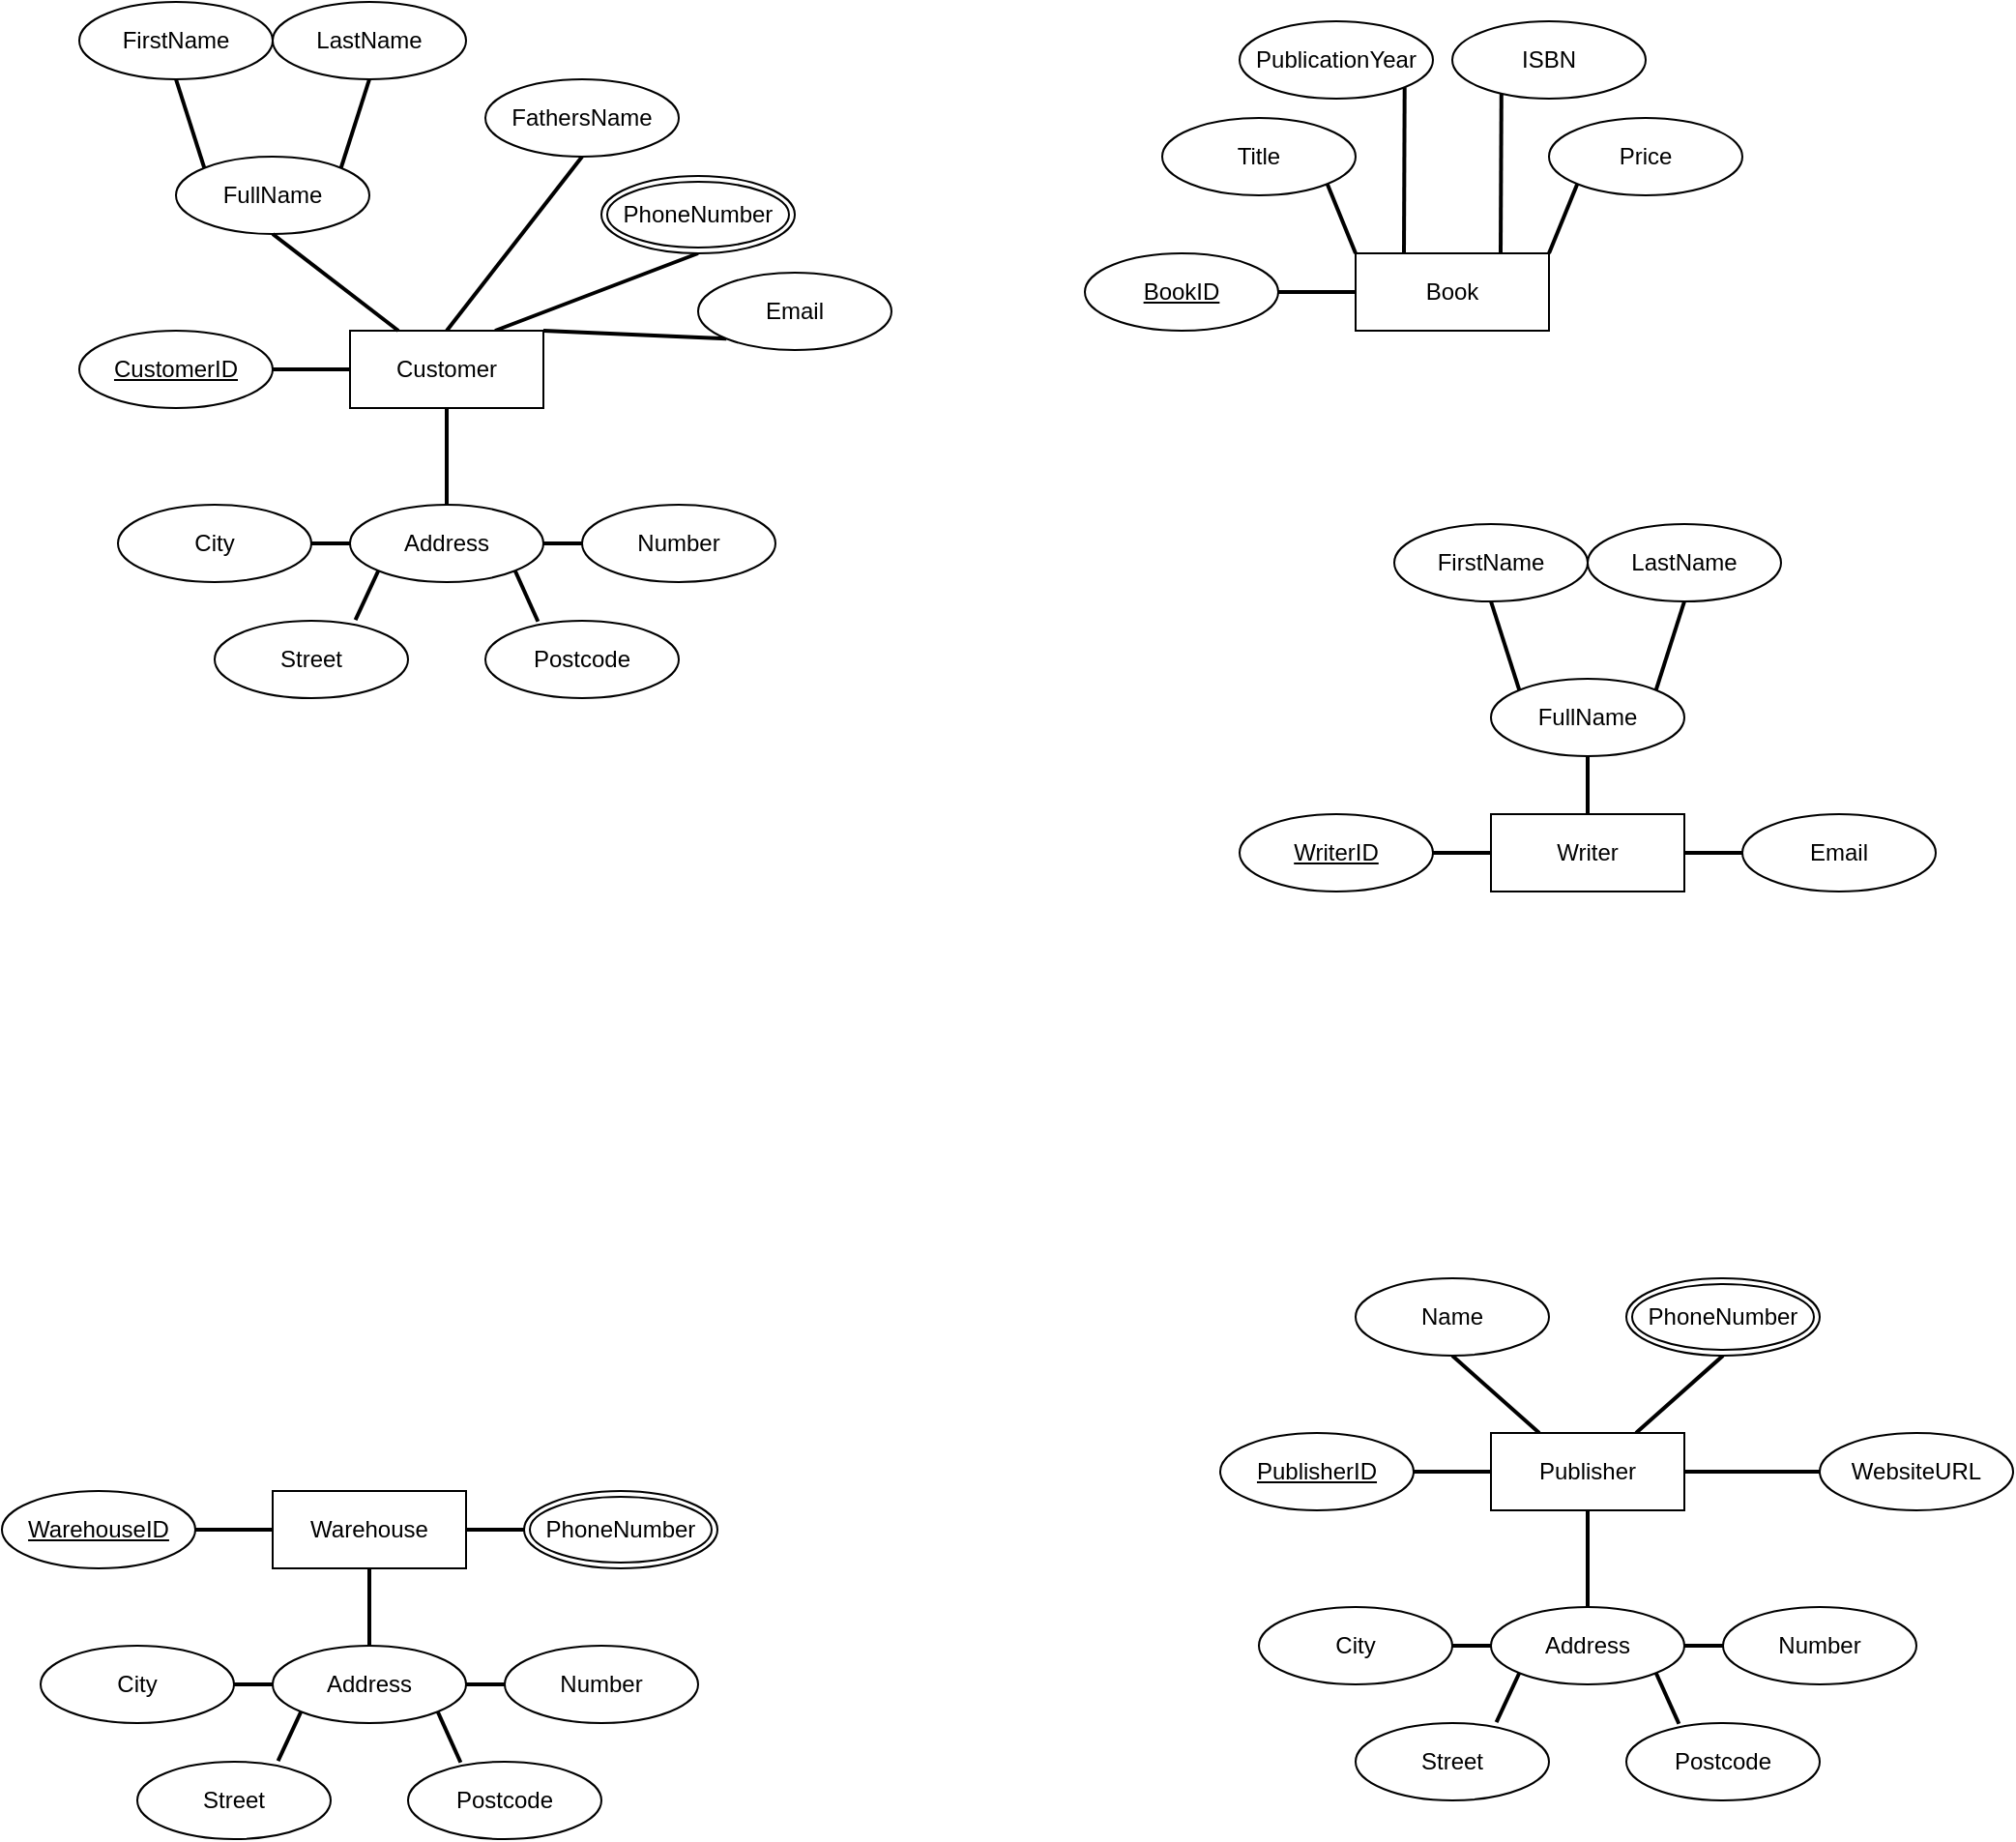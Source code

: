 <mxfile>
    <diagram id="2_mTa4alVGTlwY9z7brJ" name="Entites">
        <mxGraphModel dx="2264" dy="1913" grid="1" gridSize="10" guides="1" tooltips="1" connect="1" arrows="1" fold="1" page="1" pageScale="1" pageWidth="850" pageHeight="1100" math="0" shadow="0">
            <root>
                <mxCell id="0"/>
                <mxCell id="1" parent="0"/>
                <mxCell id="22" style="edgeStyle=none;html=1;exitX=0;exitY=0.5;exitDx=0;exitDy=0;entryX=1;entryY=0.5;entryDx=0;entryDy=0;endArrow=none;endFill=0;strokeWidth=2;" parent="1" source="2" target="3" edge="1">
                    <mxGeometry relative="1" as="geometry"/>
                </mxCell>
                <mxCell id="43" style="edgeStyle=none;html=1;exitX=0.5;exitY=1;exitDx=0;exitDy=0;entryX=0.5;entryY=0;entryDx=0;entryDy=0;endArrow=none;endFill=0;strokeWidth=2;" parent="1" source="2" target="10" edge="1">
                    <mxGeometry relative="1" as="geometry"/>
                </mxCell>
                <mxCell id="46" style="edgeStyle=none;html=1;exitX=0.5;exitY=0;exitDx=0;exitDy=0;entryX=0.5;entryY=1;entryDx=0;entryDy=0;endArrow=none;endFill=0;strokeWidth=2;" parent="1" source="2" target="8" edge="1">
                    <mxGeometry relative="1" as="geometry"/>
                </mxCell>
                <mxCell id="47" style="edgeStyle=none;html=1;exitX=0.75;exitY=0;exitDx=0;exitDy=0;entryX=0.5;entryY=1;entryDx=0;entryDy=0;endArrow=none;endFill=0;strokeWidth=2;" parent="1" source="2" target="9" edge="1">
                    <mxGeometry relative="1" as="geometry"/>
                </mxCell>
                <mxCell id="48" style="edgeStyle=none;html=1;exitX=1;exitY=0;exitDx=0;exitDy=0;entryX=0;entryY=1;entryDx=0;entryDy=0;endArrow=none;endFill=0;strokeWidth=2;" parent="1" source="2" target="28" edge="1">
                    <mxGeometry relative="1" as="geometry"/>
                </mxCell>
                <mxCell id="2" value="Customer" style="whiteSpace=wrap;html=1;align=center;" parent="1" vertex="1">
                    <mxGeometry x="160" y="120" width="100" height="40" as="geometry"/>
                </mxCell>
                <mxCell id="3" value="CustomerID" style="ellipse;whiteSpace=wrap;html=1;align=center;fontStyle=4;" parent="1" vertex="1">
                    <mxGeometry x="20" y="120" width="100" height="40" as="geometry"/>
                </mxCell>
                <mxCell id="8" value="FathersName" style="ellipse;whiteSpace=wrap;html=1;align=center;" parent="1" vertex="1">
                    <mxGeometry x="230" y="-10" width="100" height="40" as="geometry"/>
                </mxCell>
                <mxCell id="9" value="PhoneNumber" style="ellipse;shape=doubleEllipse;margin=3;whiteSpace=wrap;html=1;align=center;" parent="1" vertex="1">
                    <mxGeometry x="290" y="40" width="100" height="40" as="geometry"/>
                </mxCell>
                <mxCell id="21" value="" style="group" parent="1" vertex="1" connectable="0">
                    <mxGeometry x="40" y="210" width="340" height="100" as="geometry"/>
                </mxCell>
                <mxCell id="10" value="Address" style="ellipse;whiteSpace=wrap;html=1;align=center;" parent="21" vertex="1">
                    <mxGeometry x="120" width="100" height="40" as="geometry"/>
                </mxCell>
                <mxCell id="11" value="City" style="ellipse;whiteSpace=wrap;html=1;align=center;" parent="21" vertex="1">
                    <mxGeometry width="100" height="40" as="geometry"/>
                </mxCell>
                <mxCell id="15" style="edgeStyle=none;html=1;exitX=0;exitY=0.5;exitDx=0;exitDy=0;entryX=1;entryY=0.5;entryDx=0;entryDy=0;endArrow=none;endFill=0;strokeWidth=2;" parent="21" source="10" target="11" edge="1">
                    <mxGeometry relative="1" as="geometry"/>
                </mxCell>
                <mxCell id="12" value="Street" style="ellipse;whiteSpace=wrap;html=1;align=center;" parent="21" vertex="1">
                    <mxGeometry x="50" y="60" width="100" height="40" as="geometry"/>
                </mxCell>
                <mxCell id="18" style="edgeStyle=none;html=1;exitX=0;exitY=1;exitDx=0;exitDy=0;entryX=0.728;entryY=-0.01;entryDx=0;entryDy=0;entryPerimeter=0;endArrow=none;endFill=0;strokeWidth=2;" parent="21" source="10" target="12" edge="1">
                    <mxGeometry relative="1" as="geometry"/>
                </mxCell>
                <mxCell id="13" value="Number" style="ellipse;whiteSpace=wrap;html=1;align=center;" parent="21" vertex="1">
                    <mxGeometry x="240" width="100" height="40" as="geometry"/>
                </mxCell>
                <mxCell id="20" style="edgeStyle=none;html=1;exitX=1;exitY=0.5;exitDx=0;exitDy=0;entryX=0;entryY=0.5;entryDx=0;entryDy=0;endArrow=none;endFill=0;strokeWidth=2;" parent="21" source="10" target="13" edge="1">
                    <mxGeometry relative="1" as="geometry"/>
                </mxCell>
                <mxCell id="14" value="Postcode" style="ellipse;whiteSpace=wrap;html=1;align=center;" parent="21" vertex="1">
                    <mxGeometry x="190" y="60" width="100" height="40" as="geometry"/>
                </mxCell>
                <mxCell id="19" style="edgeStyle=none;html=1;exitX=1;exitY=1;exitDx=0;exitDy=0;entryX=0.272;entryY=0.01;entryDx=0;entryDy=0;entryPerimeter=0;endArrow=none;endFill=0;strokeWidth=2;" parent="21" source="10" target="14" edge="1">
                    <mxGeometry relative="1" as="geometry"/>
                </mxCell>
                <mxCell id="28" value="Email" style="ellipse;whiteSpace=wrap;html=1;align=center;" parent="1" vertex="1">
                    <mxGeometry x="340" y="90" width="100" height="40" as="geometry"/>
                </mxCell>
                <mxCell id="38" style="edgeStyle=none;html=1;exitX=0;exitY=0.5;exitDx=0;exitDy=0;entryX=1;entryY=0.5;entryDx=0;entryDy=0;endArrow=none;endFill=0;strokeWidth=2;" parent="1" source="31" target="32" edge="1">
                    <mxGeometry relative="1" as="geometry"/>
                </mxCell>
                <mxCell id="39" style="edgeStyle=none;html=1;exitX=0;exitY=0;exitDx=0;exitDy=0;endArrow=none;endFill=0;strokeWidth=2;entryX=1;entryY=1;entryDx=0;entryDy=0;" parent="1" source="31" target="33" edge="1">
                    <mxGeometry relative="1" as="geometry">
                        <mxPoint x="690" y="50" as="targetPoint"/>
                    </mxGeometry>
                </mxCell>
                <mxCell id="40" style="edgeStyle=none;html=1;exitX=0.25;exitY=0;exitDx=0;exitDy=0;entryX=1;entryY=1;entryDx=0;entryDy=0;endArrow=none;endFill=0;strokeWidth=2;" parent="1" source="31" target="34" edge="1">
                    <mxGeometry relative="1" as="geometry"/>
                </mxCell>
                <mxCell id="41" style="edgeStyle=none;html=1;exitX=0.75;exitY=0;exitDx=0;exitDy=0;entryX=0.254;entryY=0.934;entryDx=0;entryDy=0;entryPerimeter=0;endArrow=none;endFill=0;strokeWidth=2;" parent="1" source="31" target="36" edge="1">
                    <mxGeometry relative="1" as="geometry"/>
                </mxCell>
                <mxCell id="42" style="edgeStyle=none;html=1;exitX=1;exitY=0;exitDx=0;exitDy=0;entryX=0;entryY=1;entryDx=0;entryDy=0;endArrow=none;endFill=0;strokeWidth=2;" parent="1" source="31" target="37" edge="1">
                    <mxGeometry relative="1" as="geometry"/>
                </mxCell>
                <mxCell id="31" value="Book" style="whiteSpace=wrap;html=1;align=center;" parent="1" vertex="1">
                    <mxGeometry x="680" y="80" width="100" height="40" as="geometry"/>
                </mxCell>
                <mxCell id="32" value="BookID" style="ellipse;whiteSpace=wrap;html=1;align=center;fontStyle=4;" parent="1" vertex="1">
                    <mxGeometry x="540" y="80" width="100" height="40" as="geometry"/>
                </mxCell>
                <mxCell id="33" value="Title" style="ellipse;whiteSpace=wrap;html=1;align=center;" parent="1" vertex="1">
                    <mxGeometry x="580" y="10" width="100" height="40" as="geometry"/>
                </mxCell>
                <mxCell id="34" value="PublicationYear" style="ellipse;whiteSpace=wrap;html=1;align=center;" parent="1" vertex="1">
                    <mxGeometry x="620" y="-40" width="100" height="40" as="geometry"/>
                </mxCell>
                <mxCell id="36" value="ISBN" style="ellipse;whiteSpace=wrap;html=1;align=center;" parent="1" vertex="1">
                    <mxGeometry x="730" y="-40" width="100" height="40" as="geometry"/>
                </mxCell>
                <mxCell id="37" value="Price" style="ellipse;whiteSpace=wrap;html=1;align=center;" parent="1" vertex="1">
                    <mxGeometry x="780" y="10" width="100" height="40" as="geometry"/>
                </mxCell>
                <mxCell id="65" style="edgeStyle=none;html=1;exitX=0.5;exitY=0;exitDx=0;exitDy=0;entryX=0.5;entryY=1;entryDx=0;entryDy=0;endArrow=none;endFill=0;strokeWidth=2;" parent="1" source="49" target="62" edge="1">
                    <mxGeometry relative="1" as="geometry"/>
                </mxCell>
                <mxCell id="66" style="edgeStyle=none;html=1;exitX=1;exitY=0.5;exitDx=0;exitDy=0;entryX=0;entryY=0.5;entryDx=0;entryDy=0;endArrow=none;endFill=0;strokeWidth=2;" parent="1" source="49" target="63" edge="1">
                    <mxGeometry relative="1" as="geometry"/>
                </mxCell>
                <mxCell id="49" value="Writer" style="whiteSpace=wrap;html=1;align=center;" parent="1" vertex="1">
                    <mxGeometry x="750" y="370" width="100" height="40" as="geometry"/>
                </mxCell>
                <mxCell id="64" style="edgeStyle=none;html=1;exitX=1;exitY=0.5;exitDx=0;exitDy=0;entryX=0;entryY=0.5;entryDx=0;entryDy=0;endArrow=none;endFill=0;strokeWidth=2;" parent="1" source="50" target="49" edge="1">
                    <mxGeometry relative="1" as="geometry"/>
                </mxCell>
                <mxCell id="50" value="WriterID" style="ellipse;whiteSpace=wrap;html=1;align=center;fontStyle=4;" parent="1" vertex="1">
                    <mxGeometry x="620" y="370" width="100" height="40" as="geometry"/>
                </mxCell>
                <mxCell id="55" value="" style="group" parent="1" vertex="1" connectable="0">
                    <mxGeometry x="20" y="-50" width="200" height="120" as="geometry"/>
                </mxCell>
                <mxCell id="4" value="FirstName" style="ellipse;whiteSpace=wrap;html=1;align=center;" parent="55" vertex="1">
                    <mxGeometry width="100" height="40" as="geometry"/>
                </mxCell>
                <mxCell id="7" value="LastName" style="ellipse;whiteSpace=wrap;html=1;align=center;" parent="55" vertex="1">
                    <mxGeometry x="100" width="100" height="40" as="geometry"/>
                </mxCell>
                <mxCell id="53" style="edgeStyle=none;html=1;exitX=0;exitY=0;exitDx=0;exitDy=0;entryX=0.5;entryY=1;entryDx=0;entryDy=0;endArrow=none;endFill=0;strokeWidth=2;" parent="55" source="51" target="4" edge="1">
                    <mxGeometry relative="1" as="geometry"/>
                </mxCell>
                <mxCell id="54" style="edgeStyle=none;html=1;exitX=1;exitY=0;exitDx=0;exitDy=0;entryX=0.5;entryY=1;entryDx=0;entryDy=0;endArrow=none;endFill=0;strokeWidth=2;" parent="55" source="51" target="7" edge="1">
                    <mxGeometry relative="1" as="geometry"/>
                </mxCell>
                <mxCell id="51" value="FullName" style="ellipse;whiteSpace=wrap;html=1;align=center;" parent="55" vertex="1">
                    <mxGeometry x="50" y="80" width="100" height="40" as="geometry"/>
                </mxCell>
                <mxCell id="56" style="edgeStyle=none;html=1;exitX=0.5;exitY=1;exitDx=0;exitDy=0;entryX=0.25;entryY=0;entryDx=0;entryDy=0;endArrow=none;endFill=0;strokeWidth=2;" parent="1" source="51" target="2" edge="1">
                    <mxGeometry relative="1" as="geometry"/>
                </mxCell>
                <mxCell id="57" value="" style="group" parent="1" vertex="1" connectable="0">
                    <mxGeometry x="700" y="220.0" width="200" height="120" as="geometry"/>
                </mxCell>
                <mxCell id="58" value="FirstName" style="ellipse;whiteSpace=wrap;html=1;align=center;" parent="57" vertex="1">
                    <mxGeometry width="100" height="40" as="geometry"/>
                </mxCell>
                <mxCell id="59" value="LastName" style="ellipse;whiteSpace=wrap;html=1;align=center;" parent="57" vertex="1">
                    <mxGeometry x="100" width="100" height="40" as="geometry"/>
                </mxCell>
                <mxCell id="60" style="edgeStyle=none;html=1;exitX=0;exitY=0;exitDx=0;exitDy=0;entryX=0.5;entryY=1;entryDx=0;entryDy=0;endArrow=none;endFill=0;strokeWidth=2;" parent="57" source="62" target="58" edge="1">
                    <mxGeometry relative="1" as="geometry"/>
                </mxCell>
                <mxCell id="61" style="edgeStyle=none;html=1;exitX=1;exitY=0;exitDx=0;exitDy=0;entryX=0.5;entryY=1;entryDx=0;entryDy=0;endArrow=none;endFill=0;strokeWidth=2;" parent="57" source="62" target="59" edge="1">
                    <mxGeometry relative="1" as="geometry"/>
                </mxCell>
                <mxCell id="62" value="FullName" style="ellipse;whiteSpace=wrap;html=1;align=center;" parent="57" vertex="1">
                    <mxGeometry x="50" y="80" width="100" height="40" as="geometry"/>
                </mxCell>
                <mxCell id="63" value="Email" style="ellipse;whiteSpace=wrap;html=1;align=center;" parent="1" vertex="1">
                    <mxGeometry x="880" y="370" width="100" height="40" as="geometry"/>
                </mxCell>
                <mxCell id="81" style="edgeStyle=none;html=1;exitX=0;exitY=0.5;exitDx=0;exitDy=0;entryX=1;entryY=0.5;entryDx=0;entryDy=0;endArrow=none;endFill=0;strokeWidth=2;" parent="1" source="67" target="68" edge="1">
                    <mxGeometry relative="1" as="geometry"/>
                </mxCell>
                <mxCell id="82" style="edgeStyle=none;html=1;exitX=0.5;exitY=1;exitDx=0;exitDy=0;entryX=0.5;entryY=0;entryDx=0;entryDy=0;endArrow=none;endFill=0;strokeWidth=2;" parent="1" source="67" target="71" edge="1">
                    <mxGeometry relative="1" as="geometry"/>
                </mxCell>
                <mxCell id="83" style="edgeStyle=none;html=1;exitX=0.25;exitY=0;exitDx=0;exitDy=0;entryX=0.5;entryY=1;entryDx=0;entryDy=0;endArrow=none;endFill=0;strokeWidth=2;" parent="1" source="67" target="69" edge="1">
                    <mxGeometry relative="1" as="geometry"/>
                </mxCell>
                <mxCell id="84" style="edgeStyle=none;html=1;exitX=0.75;exitY=0;exitDx=0;exitDy=0;entryX=0.5;entryY=1;entryDx=0;entryDy=0;endArrow=none;endFill=0;strokeWidth=2;" parent="1" source="67" target="80" edge="1">
                    <mxGeometry relative="1" as="geometry"/>
                </mxCell>
                <mxCell id="86" style="edgeStyle=none;html=1;exitX=1;exitY=0.5;exitDx=0;exitDy=0;entryX=0;entryY=0.5;entryDx=0;entryDy=0;endArrow=none;endFill=0;strokeWidth=2;" parent="1" source="67" target="85" edge="1">
                    <mxGeometry relative="1" as="geometry"/>
                </mxCell>
                <mxCell id="67" value="Publisher" style="whiteSpace=wrap;html=1;align=center;" parent="1" vertex="1">
                    <mxGeometry x="750" y="690" width="100" height="40" as="geometry"/>
                </mxCell>
                <mxCell id="68" value="PublisherID" style="ellipse;whiteSpace=wrap;html=1;align=center;fontStyle=4;" parent="1" vertex="1">
                    <mxGeometry x="610" y="690" width="100" height="40" as="geometry"/>
                </mxCell>
                <mxCell id="69" value="Name" style="ellipse;whiteSpace=wrap;html=1;align=center;" parent="1" vertex="1">
                    <mxGeometry x="680" y="610" width="100" height="40" as="geometry"/>
                </mxCell>
                <mxCell id="70" value="" style="group" parent="1" vertex="1" connectable="0">
                    <mxGeometry x="630" y="780" width="340" height="100" as="geometry"/>
                </mxCell>
                <mxCell id="71" value="Address" style="ellipse;whiteSpace=wrap;html=1;align=center;" parent="70" vertex="1">
                    <mxGeometry x="120" width="100" height="40" as="geometry"/>
                </mxCell>
                <mxCell id="72" value="City" style="ellipse;whiteSpace=wrap;html=1;align=center;" parent="70" vertex="1">
                    <mxGeometry width="100" height="40" as="geometry"/>
                </mxCell>
                <mxCell id="73" style="edgeStyle=none;html=1;exitX=0;exitY=0.5;exitDx=0;exitDy=0;entryX=1;entryY=0.5;entryDx=0;entryDy=0;endArrow=none;endFill=0;strokeWidth=2;" parent="70" source="71" target="72" edge="1">
                    <mxGeometry relative="1" as="geometry"/>
                </mxCell>
                <mxCell id="74" value="Street" style="ellipse;whiteSpace=wrap;html=1;align=center;" parent="70" vertex="1">
                    <mxGeometry x="50" y="60" width="100" height="40" as="geometry"/>
                </mxCell>
                <mxCell id="75" style="edgeStyle=none;html=1;exitX=0;exitY=1;exitDx=0;exitDy=0;entryX=0.728;entryY=-0.01;entryDx=0;entryDy=0;entryPerimeter=0;endArrow=none;endFill=0;strokeWidth=2;" parent="70" source="71" target="74" edge="1">
                    <mxGeometry relative="1" as="geometry"/>
                </mxCell>
                <mxCell id="76" value="Number" style="ellipse;whiteSpace=wrap;html=1;align=center;" parent="70" vertex="1">
                    <mxGeometry x="240" width="100" height="40" as="geometry"/>
                </mxCell>
                <mxCell id="77" style="edgeStyle=none;html=1;exitX=1;exitY=0.5;exitDx=0;exitDy=0;entryX=0;entryY=0.5;entryDx=0;entryDy=0;endArrow=none;endFill=0;strokeWidth=2;" parent="70" source="71" target="76" edge="1">
                    <mxGeometry relative="1" as="geometry"/>
                </mxCell>
                <mxCell id="78" value="Postcode" style="ellipse;whiteSpace=wrap;html=1;align=center;" parent="70" vertex="1">
                    <mxGeometry x="190" y="60" width="100" height="40" as="geometry"/>
                </mxCell>
                <mxCell id="79" style="edgeStyle=none;html=1;exitX=1;exitY=1;exitDx=0;exitDy=0;entryX=0.272;entryY=0.01;entryDx=0;entryDy=0;entryPerimeter=0;endArrow=none;endFill=0;strokeWidth=2;" parent="70" source="71" target="78" edge="1">
                    <mxGeometry relative="1" as="geometry"/>
                </mxCell>
                <mxCell id="80" value="PhoneNumber" style="ellipse;shape=doubleEllipse;margin=3;whiteSpace=wrap;html=1;align=center;" parent="1" vertex="1">
                    <mxGeometry x="820" y="610" width="100" height="40" as="geometry"/>
                </mxCell>
                <mxCell id="85" value="WebsiteURL" style="ellipse;whiteSpace=wrap;html=1;align=center;" parent="1" vertex="1">
                    <mxGeometry x="920" y="690" width="100" height="40" as="geometry"/>
                </mxCell>
                <mxCell id="99" style="edgeStyle=none;html=1;exitX=0.5;exitY=1;exitDx=0;exitDy=0;entryX=0.5;entryY=0;entryDx=0;entryDy=0;endArrow=none;endFill=0;strokeWidth=2;" parent="1" source="87" target="90" edge="1">
                    <mxGeometry relative="1" as="geometry"/>
                </mxCell>
                <mxCell id="100" style="edgeStyle=none;html=1;exitX=0;exitY=0.5;exitDx=0;exitDy=0;entryX=1;entryY=0.5;entryDx=0;entryDy=0;endArrow=none;endFill=0;strokeWidth=2;" parent="1" source="87" target="88" edge="1">
                    <mxGeometry relative="1" as="geometry"/>
                </mxCell>
                <mxCell id="102" style="edgeStyle=none;html=1;exitX=1;exitY=0.5;exitDx=0;exitDy=0;entryX=0;entryY=0.5;entryDx=0;entryDy=0;endArrow=none;endFill=0;strokeWidth=2;" parent="1" source="87" target="101" edge="1">
                    <mxGeometry relative="1" as="geometry"/>
                </mxCell>
                <mxCell id="87" value="Warehouse" style="whiteSpace=wrap;html=1;align=center;" parent="1" vertex="1">
                    <mxGeometry x="120" y="720" width="100" height="40" as="geometry"/>
                </mxCell>
                <mxCell id="88" value="WarehouseID" style="ellipse;whiteSpace=wrap;html=1;align=center;fontStyle=4;" parent="1" vertex="1">
                    <mxGeometry x="-20" y="720" width="100" height="40" as="geometry"/>
                </mxCell>
                <mxCell id="89" value="" style="group" parent="1" vertex="1" connectable="0">
                    <mxGeometry y="800" width="340" height="100" as="geometry"/>
                </mxCell>
                <mxCell id="90" value="Address" style="ellipse;whiteSpace=wrap;html=1;align=center;" parent="89" vertex="1">
                    <mxGeometry x="120" width="100" height="40" as="geometry"/>
                </mxCell>
                <mxCell id="91" value="City" style="ellipse;whiteSpace=wrap;html=1;align=center;" parent="89" vertex="1">
                    <mxGeometry width="100" height="40" as="geometry"/>
                </mxCell>
                <mxCell id="92" style="edgeStyle=none;html=1;exitX=0;exitY=0.5;exitDx=0;exitDy=0;entryX=1;entryY=0.5;entryDx=0;entryDy=0;endArrow=none;endFill=0;strokeWidth=2;" parent="89" source="90" target="91" edge="1">
                    <mxGeometry relative="1" as="geometry"/>
                </mxCell>
                <mxCell id="93" value="Street" style="ellipse;whiteSpace=wrap;html=1;align=center;" parent="89" vertex="1">
                    <mxGeometry x="50" y="60" width="100" height="40" as="geometry"/>
                </mxCell>
                <mxCell id="94" style="edgeStyle=none;html=1;exitX=0;exitY=1;exitDx=0;exitDy=0;entryX=0.728;entryY=-0.01;entryDx=0;entryDy=0;entryPerimeter=0;endArrow=none;endFill=0;strokeWidth=2;" parent="89" source="90" target="93" edge="1">
                    <mxGeometry relative="1" as="geometry"/>
                </mxCell>
                <mxCell id="95" value="Number" style="ellipse;whiteSpace=wrap;html=1;align=center;" parent="89" vertex="1">
                    <mxGeometry x="240" width="100" height="40" as="geometry"/>
                </mxCell>
                <mxCell id="96" style="edgeStyle=none;html=1;exitX=1;exitY=0.5;exitDx=0;exitDy=0;entryX=0;entryY=0.5;entryDx=0;entryDy=0;endArrow=none;endFill=0;strokeWidth=2;" parent="89" source="90" target="95" edge="1">
                    <mxGeometry relative="1" as="geometry"/>
                </mxCell>
                <mxCell id="97" value="Postcode" style="ellipse;whiteSpace=wrap;html=1;align=center;" parent="89" vertex="1">
                    <mxGeometry x="190" y="60" width="100" height="40" as="geometry"/>
                </mxCell>
                <mxCell id="98" style="edgeStyle=none;html=1;exitX=1;exitY=1;exitDx=0;exitDy=0;entryX=0.272;entryY=0.01;entryDx=0;entryDy=0;entryPerimeter=0;endArrow=none;endFill=0;strokeWidth=2;" parent="89" source="90" target="97" edge="1">
                    <mxGeometry relative="1" as="geometry"/>
                </mxCell>
                <mxCell id="101" value="PhoneNumber" style="ellipse;shape=doubleEllipse;margin=3;whiteSpace=wrap;html=1;align=center;" parent="1" vertex="1">
                    <mxGeometry x="250" y="720" width="100" height="40" as="geometry"/>
                </mxCell>
            </root>
        </mxGraphModel>
    </diagram>
    <diagram id="wyDl2Ul-N9_5qi4C37ir" name="Relationships">
        <mxGraphModel dx="990" dy="569" grid="1" gridSize="10" guides="1" tooltips="1" connect="1" arrows="1" fold="1" page="1" pageScale="1" pageWidth="850" pageHeight="1100" math="0" shadow="0">
            <root>
                <mxCell id="aF9csKKoS5-JwzuXV8-k-0"/>
                <mxCell id="aF9csKKoS5-JwzuXV8-k-1" parent="aF9csKKoS5-JwzuXV8-k-0"/>
                <mxCell id="aF9csKKoS5-JwzuXV8-k-2" value="Book" style="whiteSpace=wrap;html=1;align=center;" parent="aF9csKKoS5-JwzuXV8-k-1" vertex="1">
                    <mxGeometry x="160" y="240" width="100" height="40" as="geometry"/>
                </mxCell>
                <mxCell id="aF9csKKoS5-JwzuXV8-k-3" value="Writer" style="whiteSpace=wrap;html=1;align=center;" parent="aF9csKKoS5-JwzuXV8-k-1" vertex="1">
                    <mxGeometry x="500" y="240" width="100" height="40" as="geometry"/>
                </mxCell>
                <mxCell id="aF9csKKoS5-JwzuXV8-k-4" value="Wrote" style="shape=rhombus;perimeter=rhombusPerimeter;whiteSpace=wrap;html=1;align=center;" parent="aF9csKKoS5-JwzuXV8-k-1" vertex="1">
                    <mxGeometry x="320" y="230" width="120" height="60" as="geometry"/>
                </mxCell>
                <mxCell id="aF9csKKoS5-JwzuXV8-k-5" value="" style="shape=link;html=1;rounded=0;endArrow=none;endFill=0;strokeWidth=2;exitX=1;exitY=0.5;exitDx=0;exitDy=0;entryX=0;entryY=0.5;entryDx=0;entryDy=0;" parent="aF9csKKoS5-JwzuXV8-k-1" source="aF9csKKoS5-JwzuXV8-k-2" target="aF9csKKoS5-JwzuXV8-k-4" edge="1">
                    <mxGeometry relative="1" as="geometry">
                        <mxPoint x="310" y="330" as="sourcePoint"/>
                        <mxPoint x="470" y="330" as="targetPoint"/>
                    </mxGeometry>
                </mxCell>
                <mxCell id="aF9csKKoS5-JwzuXV8-k-6" value="N" style="resizable=0;html=1;align=right;verticalAlign=bottom;" parent="aF9csKKoS5-JwzuXV8-k-5" connectable="0" vertex="1">
                    <mxGeometry x="1" relative="1" as="geometry"/>
                </mxCell>
                <mxCell id="aF9csKKoS5-JwzuXV8-k-9" value="Published" style="shape=rhombus;perimeter=rhombusPerimeter;whiteSpace=wrap;html=1;align=center;" parent="aF9csKKoS5-JwzuXV8-k-1" vertex="1">
                    <mxGeometry x="320" y="410" width="120" height="60" as="geometry"/>
                </mxCell>
                <mxCell id="aF9csKKoS5-JwzuXV8-k-10" value="Publisher" style="whiteSpace=wrap;html=1;align=center;" parent="aF9csKKoS5-JwzuXV8-k-1" vertex="1">
                    <mxGeometry x="500" y="420" width="100" height="40" as="geometry"/>
                </mxCell>
                <mxCell id="aF9csKKoS5-JwzuXV8-k-11" value="Book" style="whiteSpace=wrap;html=1;align=center;" parent="aF9csKKoS5-JwzuXV8-k-1" vertex="1">
                    <mxGeometry x="160" y="420" width="100" height="40" as="geometry"/>
                </mxCell>
                <mxCell id="aF9csKKoS5-JwzuXV8-k-12" value="" style="shape=link;html=1;rounded=0;endArrow=none;endFill=0;strokeWidth=2;entryX=0;entryY=0.5;entryDx=0;entryDy=0;exitX=1;exitY=0.5;exitDx=0;exitDy=0;" parent="aF9csKKoS5-JwzuXV8-k-1" source="aF9csKKoS5-JwzuXV8-k-11" target="aF9csKKoS5-JwzuXV8-k-9" edge="1">
                    <mxGeometry relative="1" as="geometry">
                        <mxPoint x="300" y="470" as="sourcePoint"/>
                        <mxPoint x="310" y="490" as="targetPoint"/>
                    </mxGeometry>
                </mxCell>
                <mxCell id="aF9csKKoS5-JwzuXV8-k-13" value="N" style="resizable=0;html=1;align=right;verticalAlign=bottom;" parent="aF9csKKoS5-JwzuXV8-k-12" connectable="0" vertex="1">
                    <mxGeometry x="1" relative="1" as="geometry"/>
                </mxCell>
                <mxCell id="aF9csKKoS5-JwzuXV8-k-14" value="" style="endArrow=none;html=1;rounded=0;strokeWidth=2;entryX=1;entryY=0.5;entryDx=0;entryDy=0;exitX=0;exitY=0.5;exitDx=0;exitDy=0;" parent="aF9csKKoS5-JwzuXV8-k-1" source="aF9csKKoS5-JwzuXV8-k-10" target="aF9csKKoS5-JwzuXV8-k-9" edge="1">
                    <mxGeometry relative="1" as="geometry">
                        <mxPoint x="510" y="270" as="sourcePoint"/>
                        <mxPoint x="450" y="270" as="targetPoint"/>
                    </mxGeometry>
                </mxCell>
                <mxCell id="aF9csKKoS5-JwzuXV8-k-15" value="1" style="resizable=0;html=1;align=right;verticalAlign=bottom;" parent="aF9csKKoS5-JwzuXV8-k-14" connectable="0" vertex="1">
                    <mxGeometry x="1" relative="1" as="geometry"/>
                </mxCell>
                <mxCell id="aF9csKKoS5-JwzuXV8-k-26" style="edgeStyle=none;html=1;exitX=0.5;exitY=0;exitDx=0;exitDy=0;endArrow=none;endFill=0;strokeWidth=2;entryX=0.5;entryY=1;entryDx=0;entryDy=0;" parent="aF9csKKoS5-JwzuXV8-k-1" source="aF9csKKoS5-JwzuXV8-k-16" target="aF9csKKoS5-JwzuXV8-k-25" edge="1">
                    <mxGeometry relative="1" as="geometry">
                        <mxPoint x="380" y="600" as="targetPoint"/>
                    </mxGeometry>
                </mxCell>
                <mxCell id="aF9csKKoS5-JwzuXV8-k-16" value="Stores" style="shape=rhombus;perimeter=rhombusPerimeter;whiteSpace=wrap;html=1;align=center;" parent="aF9csKKoS5-JwzuXV8-k-1" vertex="1">
                    <mxGeometry x="320" y="610" width="120" height="60" as="geometry"/>
                </mxCell>
                <mxCell id="aF9csKKoS5-JwzuXV8-k-17" value="Warehouse" style="whiteSpace=wrap;html=1;align=center;" parent="aF9csKKoS5-JwzuXV8-k-1" vertex="1">
                    <mxGeometry x="500" y="620" width="100" height="40" as="geometry"/>
                </mxCell>
                <mxCell id="aF9csKKoS5-JwzuXV8-k-18" value="Book" style="whiteSpace=wrap;html=1;align=center;" parent="aF9csKKoS5-JwzuXV8-k-1" vertex="1">
                    <mxGeometry x="160" y="620" width="100" height="40" as="geometry"/>
                </mxCell>
                <mxCell id="aF9csKKoS5-JwzuXV8-k-19" value="" style="shape=link;html=1;rounded=0;endArrow=none;endFill=0;strokeWidth=2;entryX=0;entryY=0.5;entryDx=0;entryDy=0;exitX=1;exitY=0.5;exitDx=0;exitDy=0;" parent="aF9csKKoS5-JwzuXV8-k-1" source="aF9csKKoS5-JwzuXV8-k-18" target="aF9csKKoS5-JwzuXV8-k-16" edge="1">
                    <mxGeometry relative="1" as="geometry">
                        <mxPoint x="270" y="490" as="sourcePoint"/>
                        <mxPoint x="330" y="490" as="targetPoint"/>
                    </mxGeometry>
                </mxCell>
                <mxCell id="aF9csKKoS5-JwzuXV8-k-20" value="N" style="resizable=0;html=1;align=right;verticalAlign=bottom;" parent="aF9csKKoS5-JwzuXV8-k-19" connectable="0" vertex="1">
                    <mxGeometry x="1" relative="1" as="geometry"/>
                </mxCell>
                <mxCell id="aF9csKKoS5-JwzuXV8-k-21" value="" style="endArrow=none;html=1;rounded=0;strokeWidth=2;entryX=1;entryY=0.5;entryDx=0;entryDy=0;exitX=0;exitY=0.5;exitDx=0;exitDy=0;" parent="aF9csKKoS5-JwzuXV8-k-1" source="aF9csKKoS5-JwzuXV8-k-17" target="aF9csKKoS5-JwzuXV8-k-16" edge="1">
                    <mxGeometry relative="1" as="geometry">
                        <mxPoint x="510" y="490" as="sourcePoint"/>
                        <mxPoint x="450" y="490" as="targetPoint"/>
                    </mxGeometry>
                </mxCell>
                <mxCell id="aF9csKKoS5-JwzuXV8-k-22" value="1" style="resizable=0;html=1;align=right;verticalAlign=bottom;" parent="aF9csKKoS5-JwzuXV8-k-21" connectable="0" vertex="1">
                    <mxGeometry x="1" relative="1" as="geometry"/>
                </mxCell>
                <mxCell id="aF9csKKoS5-JwzuXV8-k-23" value="" style="endArrow=none;html=1;rounded=0;strokeWidth=2;entryX=1;entryY=0.5;entryDx=0;entryDy=0;exitX=0;exitY=0.5;exitDx=0;exitDy=0;" parent="aF9csKKoS5-JwzuXV8-k-1" source="aF9csKKoS5-JwzuXV8-k-3" target="aF9csKKoS5-JwzuXV8-k-4" edge="1">
                    <mxGeometry relative="1" as="geometry">
                        <mxPoint x="300" y="410" as="sourcePoint"/>
                        <mxPoint x="460" y="410" as="targetPoint"/>
                    </mxGeometry>
                </mxCell>
                <mxCell id="aF9csKKoS5-JwzuXV8-k-24" value="N" style="resizable=0;html=1;align=right;verticalAlign=bottom;" parent="aF9csKKoS5-JwzuXV8-k-23" connectable="0" vertex="1">
                    <mxGeometry x="1" relative="1" as="geometry"/>
                </mxCell>
                <mxCell id="aF9csKKoS5-JwzuXV8-k-25" value="Quantity" style="ellipse;whiteSpace=wrap;html=1;align=center;" parent="aF9csKKoS5-JwzuXV8-k-1" vertex="1">
                    <mxGeometry x="330" y="550" width="100" height="40" as="geometry"/>
                </mxCell>
                <mxCell id="aF9csKKoS5-JwzuXV8-k-29" style="edgeStyle=none;html=1;exitX=0.5;exitY=0;exitDx=0;exitDy=0;entryX=0.5;entryY=1;entryDx=0;entryDy=0;endArrow=none;endFill=0;strokeWidth=2;" parent="aF9csKKoS5-JwzuXV8-k-1" source="aF9csKKoS5-JwzuXV8-k-27" target="aF9csKKoS5-JwzuXV8-k-28" edge="1">
                    <mxGeometry relative="1" as="geometry"/>
                </mxCell>
                <mxCell id="aF9csKKoS5-JwzuXV8-k-27" value="ShoppingCart" style="shape=ext;margin=3;double=1;whiteSpace=wrap;html=1;align=center;" parent="aF9csKKoS5-JwzuXV8-k-1" vertex="1">
                    <mxGeometry x="160" y="860" width="100" height="40" as="geometry"/>
                </mxCell>
                <mxCell id="aF9csKKoS5-JwzuXV8-k-28" value="&lt;span style=&quot;border-bottom: 1px dotted&quot;&gt;CartID&lt;/span&gt;" style="ellipse;whiteSpace=wrap;html=1;align=center;" parent="aF9csKKoS5-JwzuXV8-k-1" vertex="1">
                    <mxGeometry x="160" y="800" width="100" height="40" as="geometry"/>
                </mxCell>
                <mxCell id="aF9csKKoS5-JwzuXV8-k-30" value="IsShopping" style="shape=rhombus;double=1;perimeter=rhombusPerimeter;whiteSpace=wrap;html=1;align=center;" parent="aF9csKKoS5-JwzuXV8-k-1" vertex="1">
                    <mxGeometry x="320" y="850" width="120" height="60" as="geometry"/>
                </mxCell>
                <mxCell id="aF9csKKoS5-JwzuXV8-k-37" style="edgeStyle=none;html=1;exitX=0.5;exitY=0;exitDx=0;exitDy=0;entryX=0.5;entryY=1;entryDx=0;entryDy=0;endArrow=none;endFill=0;strokeWidth=2;" parent="aF9csKKoS5-JwzuXV8-k-1" source="aF9csKKoS5-JwzuXV8-k-31" target="aF9csKKoS5-JwzuXV8-k-36" edge="1">
                    <mxGeometry relative="1" as="geometry"/>
                </mxCell>
                <mxCell id="aF9csKKoS5-JwzuXV8-k-31" value="Customer" style="whiteSpace=wrap;html=1;align=center;" parent="aF9csKKoS5-JwzuXV8-k-1" vertex="1">
                    <mxGeometry x="500" y="860" width="100" height="40" as="geometry"/>
                </mxCell>
                <mxCell id="aF9csKKoS5-JwzuXV8-k-32" value="" style="endArrow=none;html=1;rounded=0;strokeWidth=2;entryX=1;entryY=0.5;entryDx=0;entryDy=0;exitX=0;exitY=0.5;exitDx=0;exitDy=0;" parent="aF9csKKoS5-JwzuXV8-k-1" source="aF9csKKoS5-JwzuXV8-k-31" target="aF9csKKoS5-JwzuXV8-k-30" edge="1">
                    <mxGeometry relative="1" as="geometry">
                        <mxPoint x="425" y="980" as="sourcePoint"/>
                        <mxPoint x="585" y="980" as="targetPoint"/>
                    </mxGeometry>
                </mxCell>
                <mxCell id="aF9csKKoS5-JwzuXV8-k-33" value="1" style="resizable=0;html=1;align=right;verticalAlign=bottom;" parent="aF9csKKoS5-JwzuXV8-k-32" connectable="0" vertex="1">
                    <mxGeometry x="1" relative="1" as="geometry"/>
                </mxCell>
                <mxCell id="aF9csKKoS5-JwzuXV8-k-34" value="" style="shape=link;html=1;rounded=0;endArrow=none;endFill=0;strokeWidth=2;exitX=1;exitY=0.5;exitDx=0;exitDy=0;" parent="aF9csKKoS5-JwzuXV8-k-1" source="aF9csKKoS5-JwzuXV8-k-27" edge="1">
                    <mxGeometry relative="1" as="geometry">
                        <mxPoint x="330" y="880" as="sourcePoint"/>
                        <mxPoint x="320" y="880" as="targetPoint"/>
                    </mxGeometry>
                </mxCell>
                <mxCell id="aF9csKKoS5-JwzuXV8-k-35" value="N" style="resizable=0;html=1;align=right;verticalAlign=bottom;" parent="aF9csKKoS5-JwzuXV8-k-34" connectable="0" vertex="1">
                    <mxGeometry x="1" relative="1" as="geometry"/>
                </mxCell>
                <mxCell id="aF9csKKoS5-JwzuXV8-k-36" value="CustomerID" style="ellipse;whiteSpace=wrap;html=1;align=center;fontStyle=4;" parent="aF9csKKoS5-JwzuXV8-k-1" vertex="1">
                    <mxGeometry x="500" y="800" width="100" height="40" as="geometry"/>
                </mxCell>
                <mxCell id="aF9csKKoS5-JwzuXV8-k-39" style="edgeStyle=none;html=1;exitX=1;exitY=0.5;exitDx=0;exitDy=0;entryX=0;entryY=0.5;entryDx=0;entryDy=0;endArrow=none;endFill=0;strokeWidth=2;" parent="aF9csKKoS5-JwzuXV8-k-1" source="aF9csKKoS5-JwzuXV8-k-38" target="aF9csKKoS5-JwzuXV8-k-27" edge="1">
                    <mxGeometry relative="1" as="geometry"/>
                </mxCell>
                <mxCell id="aF9csKKoS5-JwzuXV8-k-38" value="PurchaseDate" style="ellipse;whiteSpace=wrap;html=1;align=center;" parent="aF9csKKoS5-JwzuXV8-k-1" vertex="1">
                    <mxGeometry x="40" y="860" width="100" height="40" as="geometry"/>
                </mxCell>
                <mxCell id="aF9csKKoS5-JwzuXV8-k-40" value="Contains" style="shape=rhombus;perimeter=rhombusPerimeter;whiteSpace=wrap;html=1;align=center;" parent="aF9csKKoS5-JwzuXV8-k-1" vertex="1">
                    <mxGeometry x="150" y="950" width="120" height="60" as="geometry"/>
                </mxCell>
                <mxCell id="aF9csKKoS5-JwzuXV8-k-41" value="Book" style="whiteSpace=wrap;html=1;align=center;" parent="aF9csKKoS5-JwzuXV8-k-1" vertex="1">
                    <mxGeometry x="160" y="1060" width="100" height="40" as="geometry"/>
                </mxCell>
                <mxCell id="aF9csKKoS5-JwzuXV8-k-44" value="" style="endArrow=none;html=1;rounded=0;strokeWidth=2;exitX=0.5;exitY=1;exitDx=0;exitDy=0;entryX=0.5;entryY=0;entryDx=0;entryDy=0;" parent="aF9csKKoS5-JwzuXV8-k-1" source="aF9csKKoS5-JwzuXV8-k-27" target="aF9csKKoS5-JwzuXV8-k-40" edge="1">
                    <mxGeometry relative="1" as="geometry">
                        <mxPoint x="210" y="970" as="sourcePoint"/>
                        <mxPoint x="370" y="970" as="targetPoint"/>
                    </mxGeometry>
                </mxCell>
                <mxCell id="aF9csKKoS5-JwzuXV8-k-45" value="N" style="resizable=0;html=1;align=right;verticalAlign=bottom;" parent="aF9csKKoS5-JwzuXV8-k-44" connectable="0" vertex="1">
                    <mxGeometry x="1" relative="1" as="geometry"/>
                </mxCell>
                <mxCell id="aF9csKKoS5-JwzuXV8-k-46" value="" style="endArrow=none;html=1;rounded=0;strokeWidth=2;exitX=0.5;exitY=0;exitDx=0;exitDy=0;entryX=0.5;entryY=1;entryDx=0;entryDy=0;" parent="aF9csKKoS5-JwzuXV8-k-1" source="aF9csKKoS5-JwzuXV8-k-41" target="aF9csKKoS5-JwzuXV8-k-40" edge="1">
                    <mxGeometry relative="1" as="geometry">
                        <mxPoint x="210" y="970" as="sourcePoint"/>
                        <mxPoint x="370" y="970" as="targetPoint"/>
                    </mxGeometry>
                </mxCell>
                <mxCell id="aF9csKKoS5-JwzuXV8-k-47" value="N" style="resizable=0;html=1;align=right;verticalAlign=bottom;" parent="aF9csKKoS5-JwzuXV8-k-46" connectable="0" vertex="1">
                    <mxGeometry x="1" relative="1" as="geometry"/>
                </mxCell>
            </root>
        </mxGraphModel>
    </diagram>
    <diagram id="WeyxR1ghkhjOYSXL7svt" name="ER">
        <mxGraphModel dx="1797" dy="2164" grid="1" gridSize="10" guides="1" tooltips="1" connect="1" arrows="1" fold="1" page="1" pageScale="1" pageWidth="850" pageHeight="1100" math="0" shadow="0">
            <root>
                <mxCell id="V-ujdH5ubDhLP4uPMUQp-0"/>
                <mxCell id="V-ujdH5ubDhLP4uPMUQp-1" parent="V-ujdH5ubDhLP4uPMUQp-0"/>
                <mxCell id="mzPPIke4VZpRd02Qtkyj-11" style="edgeStyle=none;html=1;exitX=0;exitY=0;exitDx=0;exitDy=0;entryX=1;entryY=0.5;entryDx=0;entryDy=0;endArrow=none;endFill=0;strokeWidth=2;" parent="V-ujdH5ubDhLP4uPMUQp-1" source="S7RAa20YkkKwCKf99ZVP-0" target="mzPPIke4VZpRd02Qtkyj-6" edge="1">
                    <mxGeometry relative="1" as="geometry"/>
                </mxCell>
                <mxCell id="mzPPIke4VZpRd02Qtkyj-12" style="edgeStyle=none;html=1;exitX=0.25;exitY=0;exitDx=0;exitDy=0;entryX=0.5;entryY=1;entryDx=0;entryDy=0;endArrow=none;endFill=0;strokeWidth=2;" parent="V-ujdH5ubDhLP4uPMUQp-1" source="S7RAa20YkkKwCKf99ZVP-0" target="mzPPIke4VZpRd02Qtkyj-7" edge="1">
                    <mxGeometry relative="1" as="geometry"/>
                </mxCell>
                <mxCell id="mzPPIke4VZpRd02Qtkyj-13" style="edgeStyle=none;html=1;exitX=0.75;exitY=0;exitDx=0;exitDy=0;entryX=0.5;entryY=1;entryDx=0;entryDy=0;endArrow=none;endFill=0;strokeWidth=2;" parent="V-ujdH5ubDhLP4uPMUQp-1" source="S7RAa20YkkKwCKf99ZVP-0" target="mzPPIke4VZpRd02Qtkyj-9" edge="1">
                    <mxGeometry relative="1" as="geometry"/>
                </mxCell>
                <mxCell id="mzPPIke4VZpRd02Qtkyj-14" style="edgeStyle=none;html=1;exitX=1;exitY=0;exitDx=0;exitDy=0;entryX=0;entryY=0.5;entryDx=0;entryDy=0;endArrow=none;endFill=0;strokeWidth=2;" parent="V-ujdH5ubDhLP4uPMUQp-1" source="S7RAa20YkkKwCKf99ZVP-0" target="mzPPIke4VZpRd02Qtkyj-8" edge="1">
                    <mxGeometry relative="1" as="geometry"/>
                </mxCell>
                <mxCell id="mzPPIke4VZpRd02Qtkyj-15" style="edgeStyle=none;html=1;exitX=1;exitY=1;exitDx=0;exitDy=0;entryX=0;entryY=0.5;entryDx=0;entryDy=0;endArrow=none;endFill=0;strokeWidth=2;" parent="V-ujdH5ubDhLP4uPMUQp-1" source="S7RAa20YkkKwCKf99ZVP-0" target="mzPPIke4VZpRd02Qtkyj-10" edge="1">
                    <mxGeometry relative="1" as="geometry"/>
                </mxCell>
                <mxCell id="S7RAa20YkkKwCKf99ZVP-0" value="Book" style="whiteSpace=wrap;html=1;align=center;" parent="V-ujdH5ubDhLP4uPMUQp-1" vertex="1">
                    <mxGeometry x="330" y="240" width="100" height="40" as="geometry"/>
                </mxCell>
                <mxCell id="S7RAa20YkkKwCKf99ZVP-1" value="Writer" style="whiteSpace=wrap;html=1;align=center;" parent="V-ujdH5ubDhLP4uPMUQp-1" vertex="1">
                    <mxGeometry x="870" y="240" width="100" height="40" as="geometry"/>
                </mxCell>
                <mxCell id="S7RAa20YkkKwCKf99ZVP-2" value="Wrote" style="shape=rhombus;perimeter=rhombusPerimeter;whiteSpace=wrap;html=1;align=center;" parent="V-ujdH5ubDhLP4uPMUQp-1" vertex="1">
                    <mxGeometry x="690" y="230" width="120" height="60" as="geometry"/>
                </mxCell>
                <mxCell id="S7RAa20YkkKwCKf99ZVP-3" value="" style="shape=link;html=1;rounded=0;endArrow=none;endFill=0;strokeWidth=2;exitX=1;exitY=0.5;exitDx=0;exitDy=0;entryX=0;entryY=0.5;entryDx=0;entryDy=0;" parent="V-ujdH5ubDhLP4uPMUQp-1" source="S7RAa20YkkKwCKf99ZVP-0" target="S7RAa20YkkKwCKf99ZVP-2" edge="1">
                    <mxGeometry relative="1" as="geometry">
                        <mxPoint x="480" y="330" as="sourcePoint"/>
                        <mxPoint x="640" y="330" as="targetPoint"/>
                    </mxGeometry>
                </mxCell>
                <mxCell id="S7RAa20YkkKwCKf99ZVP-4" value="N" style="resizable=0;html=1;align=right;verticalAlign=bottom;" parent="S7RAa20YkkKwCKf99ZVP-3" connectable="0" vertex="1">
                    <mxGeometry x="1" relative="1" as="geometry">
                        <mxPoint x="-10" y="-10" as="offset"/>
                    </mxGeometry>
                </mxCell>
                <mxCell id="S7RAa20YkkKwCKf99ZVP-5" value="Published" style="shape=rhombus;perimeter=rhombusPerimeter;whiteSpace=wrap;html=1;align=center;" parent="V-ujdH5ubDhLP4uPMUQp-1" vertex="1">
                    <mxGeometry x="320" y="490" width="120" height="60" as="geometry"/>
                </mxCell>
                <mxCell id="-4LK1hSoqcELT8QuGy0m-24" style="edgeStyle=none;html=1;exitX=1;exitY=1;exitDx=0;exitDy=0;entryX=0;entryY=0.5;entryDx=0;entryDy=0;endArrow=none;endFill=0;strokeWidth=2;" parent="V-ujdH5ubDhLP4uPMUQp-1" source="S7RAa20YkkKwCKf99ZVP-6" target="-4LK1hSoqcELT8QuGy0m-18" edge="1">
                    <mxGeometry relative="1" as="geometry"/>
                </mxCell>
                <mxCell id="-4LK1hSoqcELT8QuGy0m-25" style="edgeStyle=none;html=1;exitX=0.75;exitY=1;exitDx=0;exitDy=0;entryX=0;entryY=0;entryDx=0;entryDy=0;endArrow=none;endFill=0;strokeWidth=2;" parent="V-ujdH5ubDhLP4uPMUQp-1" source="S7RAa20YkkKwCKf99ZVP-6" target="-4LK1hSoqcELT8QuGy0m-19" edge="1">
                    <mxGeometry relative="1" as="geometry"/>
                </mxCell>
                <mxCell id="S7RAa20YkkKwCKf99ZVP-6" value="Publisher" style="whiteSpace=wrap;html=1;align=center;" parent="V-ujdH5ubDhLP4uPMUQp-1" vertex="1">
                    <mxGeometry x="330" y="620" width="100" height="40" as="geometry"/>
                </mxCell>
                <mxCell id="S7RAa20YkkKwCKf99ZVP-8" value="" style="shape=link;html=1;rounded=0;endArrow=none;endFill=0;strokeWidth=2;entryX=0.5;entryY=0;entryDx=0;entryDy=0;exitX=0.5;exitY=1;exitDx=0;exitDy=0;" parent="V-ujdH5ubDhLP4uPMUQp-1" source="S7RAa20YkkKwCKf99ZVP-0" target="S7RAa20YkkKwCKf99ZVP-5" edge="1">
                    <mxGeometry relative="1" as="geometry">
                        <mxPoint x="260" y="440" as="sourcePoint"/>
                        <mxPoint x="310" y="490" as="targetPoint"/>
                    </mxGeometry>
                </mxCell>
                <mxCell id="S7RAa20YkkKwCKf99ZVP-9" value="N" style="resizable=0;html=1;align=right;verticalAlign=bottom;" parent="S7RAa20YkkKwCKf99ZVP-8" connectable="0" vertex="1">
                    <mxGeometry x="1" relative="1" as="geometry">
                        <mxPoint x="-10" y="-10" as="offset"/>
                    </mxGeometry>
                </mxCell>
                <mxCell id="S7RAa20YkkKwCKf99ZVP-10" value="" style="endArrow=none;html=1;rounded=0;strokeWidth=2;exitX=0.5;exitY=0;exitDx=0;exitDy=0;entryX=0.5;entryY=1;entryDx=0;entryDy=0;" parent="V-ujdH5ubDhLP4uPMUQp-1" source="S7RAa20YkkKwCKf99ZVP-6" target="S7RAa20YkkKwCKf99ZVP-5" edge="1">
                    <mxGeometry relative="1" as="geometry">
                        <mxPoint x="510" y="410" as="sourcePoint"/>
                        <mxPoint x="430" y="640" as="targetPoint"/>
                    </mxGeometry>
                </mxCell>
                <mxCell id="S7RAa20YkkKwCKf99ZVP-11" value="1" style="resizable=0;html=1;align=right;verticalAlign=bottom;" parent="S7RAa20YkkKwCKf99ZVP-10" connectable="0" vertex="1">
                    <mxGeometry x="1" relative="1" as="geometry">
                        <mxPoint x="-10" y="20" as="offset"/>
                    </mxGeometry>
                </mxCell>
                <mxCell id="S7RAa20YkkKwCKf99ZVP-12" style="edgeStyle=none;html=1;exitX=0.5;exitY=0;exitDx=0;exitDy=0;endArrow=none;endFill=0;strokeWidth=2;entryX=0.5;entryY=1;entryDx=0;entryDy=0;" parent="V-ujdH5ubDhLP4uPMUQp-1" source="S7RAa20YkkKwCKf99ZVP-13" target="S7RAa20YkkKwCKf99ZVP-22" edge="1">
                    <mxGeometry relative="1" as="geometry">
                        <mxPoint x="-90" y="300" as="targetPoint"/>
                    </mxGeometry>
                </mxCell>
                <mxCell id="S7RAa20YkkKwCKf99ZVP-13" value="Stores" style="shape=rhombus;perimeter=rhombusPerimeter;whiteSpace=wrap;html=1;align=center;" parent="V-ujdH5ubDhLP4uPMUQp-1" vertex="1">
                    <mxGeometry x="-40" y="230" width="120" height="60" as="geometry"/>
                </mxCell>
                <mxCell id="J0xIwWuk8ZyFGMHgXiu2-16" style="edgeStyle=none;html=1;exitX=0.5;exitY=1;exitDx=0;exitDy=0;endArrow=none;endFill=0;strokeWidth=2;entryX=0.5;entryY=0;entryDx=0;entryDy=0;" parent="V-ujdH5ubDhLP4uPMUQp-1" source="S7RAa20YkkKwCKf99ZVP-14" target="mzPPIke4VZpRd02Qtkyj-16" edge="1">
                    <mxGeometry relative="1" as="geometry">
                        <mxPoint x="-100" y="310" as="targetPoint"/>
                    </mxGeometry>
                </mxCell>
                <mxCell id="S7RAa20YkkKwCKf99ZVP-14" value="Warehouse" style="whiteSpace=wrap;html=1;align=center;" parent="V-ujdH5ubDhLP4uPMUQp-1" vertex="1">
                    <mxGeometry x="-190" y="240" width="100" height="40" as="geometry"/>
                </mxCell>
                <mxCell id="S7RAa20YkkKwCKf99ZVP-16" value="" style="shape=link;html=1;rounded=0;endArrow=none;endFill=0;strokeWidth=2;entryX=1;entryY=0.5;entryDx=0;entryDy=0;exitX=0;exitY=0.5;exitDx=0;exitDy=0;" parent="V-ujdH5ubDhLP4uPMUQp-1" source="S7RAa20YkkKwCKf99ZVP-0" target="S7RAa20YkkKwCKf99ZVP-13" edge="1">
                    <mxGeometry relative="1" as="geometry">
                        <mxPoint x="260" y="640.0" as="sourcePoint"/>
                        <mxPoint x="330" y="490" as="targetPoint"/>
                    </mxGeometry>
                </mxCell>
                <mxCell id="S7RAa20YkkKwCKf99ZVP-17" value="N" style="resizable=0;html=1;align=right;verticalAlign=bottom;" parent="S7RAa20YkkKwCKf99ZVP-16" connectable="0" vertex="1">
                    <mxGeometry x="1" relative="1" as="geometry">
                        <mxPoint x="10" y="-10" as="offset"/>
                    </mxGeometry>
                </mxCell>
                <mxCell id="S7RAa20YkkKwCKf99ZVP-18" value="" style="endArrow=none;html=1;rounded=0;strokeWidth=2;exitX=1;exitY=0.5;exitDx=0;exitDy=0;entryX=0;entryY=0.5;entryDx=0;entryDy=0;" parent="V-ujdH5ubDhLP4uPMUQp-1" source="S7RAa20YkkKwCKf99ZVP-14" target="S7RAa20YkkKwCKf99ZVP-13" edge="1">
                    <mxGeometry relative="1" as="geometry">
                        <mxPoint x="40" y="190" as="sourcePoint"/>
                        <mxPoint x="-30" y="480" as="targetPoint"/>
                    </mxGeometry>
                </mxCell>
                <mxCell id="S7RAa20YkkKwCKf99ZVP-19" value="1" style="resizable=0;html=1;align=right;verticalAlign=bottom;" parent="S7RAa20YkkKwCKf99ZVP-18" connectable="0" vertex="1">
                    <mxGeometry x="1" relative="1" as="geometry">
                        <mxPoint x="-10" y="-10" as="offset"/>
                    </mxGeometry>
                </mxCell>
                <mxCell id="S7RAa20YkkKwCKf99ZVP-20" value="" style="endArrow=none;html=1;rounded=0;strokeWidth=2;entryX=1;entryY=0.5;entryDx=0;entryDy=0;exitX=0;exitY=0.5;exitDx=0;exitDy=0;" parent="V-ujdH5ubDhLP4uPMUQp-1" source="S7RAa20YkkKwCKf99ZVP-1" target="S7RAa20YkkKwCKf99ZVP-2" edge="1">
                    <mxGeometry relative="1" as="geometry">
                        <mxPoint x="670" y="410" as="sourcePoint"/>
                        <mxPoint x="830" y="410" as="targetPoint"/>
                    </mxGeometry>
                </mxCell>
                <mxCell id="S7RAa20YkkKwCKf99ZVP-21" value="M" style="resizable=0;html=1;align=right;verticalAlign=bottom;" parent="S7RAa20YkkKwCKf99ZVP-20" connectable="0" vertex="1">
                    <mxGeometry x="1" relative="1" as="geometry">
                        <mxPoint x="10" y="-10" as="offset"/>
                    </mxGeometry>
                </mxCell>
                <mxCell id="S7RAa20YkkKwCKf99ZVP-22" value="Quantity" style="ellipse;whiteSpace=wrap;html=1;align=center;" parent="V-ujdH5ubDhLP4uPMUQp-1" vertex="1">
                    <mxGeometry x="-30" y="120" width="100" height="40" as="geometry"/>
                </mxCell>
                <mxCell id="S7RAa20YkkKwCKf99ZVP-23" style="edgeStyle=none;html=1;exitX=0.5;exitY=0;exitDx=0;exitDy=0;entryX=0.5;entryY=1;entryDx=0;entryDy=0;endArrow=none;endFill=0;strokeWidth=2;" parent="V-ujdH5ubDhLP4uPMUQp-1" source="S7RAa20YkkKwCKf99ZVP-24" target="S7RAa20YkkKwCKf99ZVP-25" edge="1">
                    <mxGeometry relative="1" as="geometry"/>
                </mxCell>
                <mxCell id="S7RAa20YkkKwCKf99ZVP-24" value="ShoppingCart" style="shape=ext;margin=3;double=1;whiteSpace=wrap;html=1;align=center;" parent="V-ujdH5ubDhLP4uPMUQp-1" vertex="1">
                    <mxGeometry x="330" y="-330" width="100" height="40" as="geometry"/>
                </mxCell>
                <mxCell id="S7RAa20YkkKwCKf99ZVP-25" value="&lt;span style=&quot;border-bottom: 1px dotted&quot;&gt;CartID&lt;/span&gt;" style="ellipse;whiteSpace=wrap;html=1;align=center;" parent="V-ujdH5ubDhLP4uPMUQp-1" vertex="1">
                    <mxGeometry x="330" y="-390" width="100" height="40" as="geometry"/>
                </mxCell>
                <mxCell id="S7RAa20YkkKwCKf99ZVP-26" value="IsShopping" style="shape=rhombus;double=1;perimeter=rhombusPerimeter;whiteSpace=wrap;html=1;align=center;" parent="V-ujdH5ubDhLP4uPMUQp-1" vertex="1">
                    <mxGeometry x="560" y="-340" width="120" height="60" as="geometry"/>
                </mxCell>
                <mxCell id="S7RAa20YkkKwCKf99ZVP-27" style="edgeStyle=none;html=1;exitX=0.5;exitY=0;exitDx=0;exitDy=0;entryX=0.5;entryY=1;entryDx=0;entryDy=0;endArrow=none;endFill=0;strokeWidth=2;" parent="V-ujdH5ubDhLP4uPMUQp-1" source="S7RAa20YkkKwCKf99ZVP-28" target="S7RAa20YkkKwCKf99ZVP-33" edge="1">
                    <mxGeometry relative="1" as="geometry"/>
                </mxCell>
                <mxCell id="BKOfNPU5SKijA-KrM8a2-29" style="edgeStyle=none;html=1;exitX=1;exitY=0.5;exitDx=0;exitDy=0;entryX=0;entryY=0.5;entryDx=0;entryDy=0;endArrow=none;endFill=0;strokeWidth=2;" parent="V-ujdH5ubDhLP4uPMUQp-1" source="S7RAa20YkkKwCKf99ZVP-28" target="BKOfNPU5SKijA-KrM8a2-7" edge="1">
                    <mxGeometry relative="1" as="geometry"/>
                </mxCell>
                <mxCell id="BKOfNPU5SKijA-KrM8a2-30" style="edgeStyle=none;html=1;exitX=0.25;exitY=1;exitDx=0;exitDy=0;entryX=0.5;entryY=0;entryDx=0;entryDy=0;endArrow=none;endFill=0;strokeWidth=2;" parent="V-ujdH5ubDhLP4uPMUQp-1" source="S7RAa20YkkKwCKf99ZVP-28" target="BKOfNPU5SKijA-KrM8a2-19" edge="1">
                    <mxGeometry relative="1" as="geometry"/>
                </mxCell>
                <mxCell id="BKOfNPU5SKijA-KrM8a2-31" style="edgeStyle=none;html=1;exitX=0.75;exitY=1;exitDx=0;exitDy=0;entryX=0.5;entryY=0;entryDx=0;entryDy=0;endArrow=none;endFill=0;strokeWidth=2;" parent="V-ujdH5ubDhLP4uPMUQp-1" source="S7RAa20YkkKwCKf99ZVP-28" target="BKOfNPU5SKijA-KrM8a2-8" edge="1">
                    <mxGeometry relative="1" as="geometry"/>
                </mxCell>
                <mxCell id="S7RAa20YkkKwCKf99ZVP-28" value="Customer" style="whiteSpace=wrap;html=1;align=center;" parent="V-ujdH5ubDhLP4uPMUQp-1" vertex="1">
                    <mxGeometry x="800" y="-330" width="100" height="40" as="geometry"/>
                </mxCell>
                <mxCell id="S7RAa20YkkKwCKf99ZVP-29" value="" style="endArrow=none;html=1;rounded=0;strokeWidth=2;entryX=1;entryY=0.5;entryDx=0;entryDy=0;exitX=0;exitY=0.5;exitDx=0;exitDy=0;" parent="V-ujdH5ubDhLP4uPMUQp-1" source="S7RAa20YkkKwCKf99ZVP-28" target="S7RAa20YkkKwCKf99ZVP-26" edge="1">
                    <mxGeometry relative="1" as="geometry">
                        <mxPoint x="595" y="-210" as="sourcePoint"/>
                        <mxPoint x="755" y="-210" as="targetPoint"/>
                    </mxGeometry>
                </mxCell>
                <mxCell id="S7RAa20YkkKwCKf99ZVP-30" value="1" style="resizable=0;html=1;align=right;verticalAlign=bottom;" parent="S7RAa20YkkKwCKf99ZVP-29" connectable="0" vertex="1">
                    <mxGeometry x="1" relative="1" as="geometry">
                        <mxPoint x="10" y="-10" as="offset"/>
                    </mxGeometry>
                </mxCell>
                <mxCell id="S7RAa20YkkKwCKf99ZVP-31" value="" style="shape=link;html=1;rounded=0;endArrow=none;endFill=0;strokeWidth=2;exitX=1;exitY=0.5;exitDx=0;exitDy=0;entryX=0;entryY=0.5;entryDx=0;entryDy=0;" parent="V-ujdH5ubDhLP4uPMUQp-1" source="S7RAa20YkkKwCKf99ZVP-24" target="S7RAa20YkkKwCKf99ZVP-26" edge="1">
                    <mxGeometry relative="1" as="geometry">
                        <mxPoint x="500" y="-310" as="sourcePoint"/>
                        <mxPoint x="490" y="-310.0" as="targetPoint"/>
                    </mxGeometry>
                </mxCell>
                <mxCell id="S7RAa20YkkKwCKf99ZVP-32" value="N" style="resizable=0;html=1;align=right;verticalAlign=bottom;" parent="S7RAa20YkkKwCKf99ZVP-31" connectable="0" vertex="1">
                    <mxGeometry x="1" relative="1" as="geometry">
                        <mxPoint y="-10" as="offset"/>
                    </mxGeometry>
                </mxCell>
                <mxCell id="S7RAa20YkkKwCKf99ZVP-33" value="CustomerID" style="ellipse;whiteSpace=wrap;html=1;align=center;fontStyle=4;" parent="V-ujdH5ubDhLP4uPMUQp-1" vertex="1">
                    <mxGeometry x="800" y="-390" width="100" height="40" as="geometry"/>
                </mxCell>
                <mxCell id="S7RAa20YkkKwCKf99ZVP-34" style="edgeStyle=none;html=1;exitX=1;exitY=0.5;exitDx=0;exitDy=0;entryX=0;entryY=0.5;entryDx=0;entryDy=0;endArrow=none;endFill=0;strokeWidth=2;" parent="V-ujdH5ubDhLP4uPMUQp-1" source="S7RAa20YkkKwCKf99ZVP-35" target="S7RAa20YkkKwCKf99ZVP-24" edge="1">
                    <mxGeometry relative="1" as="geometry"/>
                </mxCell>
                <mxCell id="S7RAa20YkkKwCKf99ZVP-35" value="PurchaseDate" style="ellipse;whiteSpace=wrap;html=1;align=center;" parent="V-ujdH5ubDhLP4uPMUQp-1" vertex="1">
                    <mxGeometry x="210" y="-330" width="100" height="40" as="geometry"/>
                </mxCell>
                <mxCell id="mzPPIke4VZpRd02Qtkyj-21" style="edgeStyle=none;html=1;exitX=0;exitY=0.5;exitDx=0;exitDy=0;entryX=1;entryY=0.5;entryDx=0;entryDy=0;endArrow=none;endFill=0;strokeWidth=2;" parent="V-ujdH5ubDhLP4uPMUQp-1" source="S7RAa20YkkKwCKf99ZVP-36" target="mzPPIke4VZpRd02Qtkyj-20" edge="1">
                    <mxGeometry relative="1" as="geometry"/>
                </mxCell>
                <mxCell id="S7RAa20YkkKwCKf99ZVP-36" value="Contains" style="shape=rhombus;perimeter=rhombusPerimeter;whiteSpace=wrap;html=1;align=center;" parent="V-ujdH5ubDhLP4uPMUQp-1" vertex="1">
                    <mxGeometry x="320" y="-90" width="120" height="60" as="geometry"/>
                </mxCell>
                <mxCell id="S7RAa20YkkKwCKf99ZVP-40" value="" style="endArrow=none;html=1;rounded=0;strokeWidth=2;exitX=0.5;exitY=0;exitDx=0;exitDy=0;entryX=0.5;entryY=1;entryDx=0;entryDy=0;" parent="V-ujdH5ubDhLP4uPMUQp-1" source="S7RAa20YkkKwCKf99ZVP-0" target="S7RAa20YkkKwCKf99ZVP-36" edge="1">
                    <mxGeometry relative="1" as="geometry">
                        <mxPoint x="380.0" y="230" as="sourcePoint"/>
                        <mxPoint x="540" y="140" as="targetPoint"/>
                    </mxGeometry>
                </mxCell>
                <mxCell id="S7RAa20YkkKwCKf99ZVP-41" value="M" style="resizable=0;html=1;align=right;verticalAlign=bottom;" parent="S7RAa20YkkKwCKf99ZVP-40" connectable="0" vertex="1">
                    <mxGeometry x="1" relative="1" as="geometry">
                        <mxPoint x="-10" y="20" as="offset"/>
                    </mxGeometry>
                </mxCell>
                <mxCell id="J0xIwWuk8ZyFGMHgXiu2-0" style="edgeStyle=none;html=1;exitX=0;exitY=1;exitDx=0;exitDy=0;entryX=0.5;entryY=0;entryDx=0;entryDy=0;endArrow=none;endFill=0;strokeWidth=2;" parent="V-ujdH5ubDhLP4uPMUQp-1" source="S7RAa20YkkKwCKf99ZVP-14" target="J0xIwWuk8ZyFGMHgXiu2-6" edge="1">
                    <mxGeometry relative="1" as="geometry">
                        <mxPoint x="-190" y="430" as="sourcePoint"/>
                    </mxGeometry>
                </mxCell>
                <mxCell id="J0xIwWuk8ZyFGMHgXiu2-1" style="edgeStyle=none;html=1;exitX=0;exitY=0.5;exitDx=0;exitDy=0;entryX=1;entryY=0.5;entryDx=0;entryDy=0;endArrow=none;endFill=0;strokeWidth=2;" parent="V-ujdH5ubDhLP4uPMUQp-1" source="S7RAa20YkkKwCKf99ZVP-14" target="J0xIwWuk8ZyFGMHgXiu2-4" edge="1">
                    <mxGeometry relative="1" as="geometry">
                        <mxPoint x="-240" y="410" as="sourcePoint"/>
                    </mxGeometry>
                </mxCell>
                <mxCell id="J0xIwWuk8ZyFGMHgXiu2-4" value="WarehouseID" style="ellipse;whiteSpace=wrap;html=1;align=center;fontStyle=4;" parent="V-ujdH5ubDhLP4uPMUQp-1" vertex="1">
                    <mxGeometry x="-340" y="240" width="100" height="40" as="geometry"/>
                </mxCell>
                <mxCell id="J0xIwWuk8ZyFGMHgXiu2-5" value="" style="group" parent="V-ujdH5ubDhLP4uPMUQp-1" vertex="1" connectable="0">
                    <mxGeometry x="-520" y="390" width="340" height="100" as="geometry"/>
                </mxCell>
                <mxCell id="J0xIwWuk8ZyFGMHgXiu2-6" value="Address" style="ellipse;whiteSpace=wrap;html=1;align=center;" parent="J0xIwWuk8ZyFGMHgXiu2-5" vertex="1">
                    <mxGeometry x="120" width="100" height="40" as="geometry"/>
                </mxCell>
                <mxCell id="J0xIwWuk8ZyFGMHgXiu2-7" value="City" style="ellipse;whiteSpace=wrap;html=1;align=center;" parent="J0xIwWuk8ZyFGMHgXiu2-5" vertex="1">
                    <mxGeometry width="100" height="40" as="geometry"/>
                </mxCell>
                <mxCell id="J0xIwWuk8ZyFGMHgXiu2-8" style="edgeStyle=none;html=1;exitX=0;exitY=0.5;exitDx=0;exitDy=0;entryX=1;entryY=0.5;entryDx=0;entryDy=0;endArrow=none;endFill=0;strokeWidth=2;" parent="J0xIwWuk8ZyFGMHgXiu2-5" source="J0xIwWuk8ZyFGMHgXiu2-6" target="J0xIwWuk8ZyFGMHgXiu2-7" edge="1">
                    <mxGeometry relative="1" as="geometry"/>
                </mxCell>
                <mxCell id="J0xIwWuk8ZyFGMHgXiu2-9" value="Street" style="ellipse;whiteSpace=wrap;html=1;align=center;" parent="J0xIwWuk8ZyFGMHgXiu2-5" vertex="1">
                    <mxGeometry x="50" y="60" width="100" height="40" as="geometry"/>
                </mxCell>
                <mxCell id="J0xIwWuk8ZyFGMHgXiu2-10" style="edgeStyle=none;html=1;exitX=0;exitY=1;exitDx=0;exitDy=0;entryX=0.728;entryY=-0.01;entryDx=0;entryDy=0;entryPerimeter=0;endArrow=none;endFill=0;strokeWidth=2;" parent="J0xIwWuk8ZyFGMHgXiu2-5" source="J0xIwWuk8ZyFGMHgXiu2-6" target="J0xIwWuk8ZyFGMHgXiu2-9" edge="1">
                    <mxGeometry relative="1" as="geometry"/>
                </mxCell>
                <mxCell id="J0xIwWuk8ZyFGMHgXiu2-11" value="Number" style="ellipse;whiteSpace=wrap;html=1;align=center;" parent="J0xIwWuk8ZyFGMHgXiu2-5" vertex="1">
                    <mxGeometry x="240" width="100" height="40" as="geometry"/>
                </mxCell>
                <mxCell id="J0xIwWuk8ZyFGMHgXiu2-12" style="edgeStyle=none;html=1;exitX=1;exitY=0.5;exitDx=0;exitDy=0;entryX=0;entryY=0.5;entryDx=0;entryDy=0;endArrow=none;endFill=0;strokeWidth=2;" parent="J0xIwWuk8ZyFGMHgXiu2-5" source="J0xIwWuk8ZyFGMHgXiu2-6" target="J0xIwWuk8ZyFGMHgXiu2-11" edge="1">
                    <mxGeometry relative="1" as="geometry"/>
                </mxCell>
                <mxCell id="J0xIwWuk8ZyFGMHgXiu2-13" value="Postcode" style="ellipse;whiteSpace=wrap;html=1;align=center;" parent="J0xIwWuk8ZyFGMHgXiu2-5" vertex="1">
                    <mxGeometry x="190" y="60" width="100" height="40" as="geometry"/>
                </mxCell>
                <mxCell id="J0xIwWuk8ZyFGMHgXiu2-14" style="edgeStyle=none;html=1;exitX=1;exitY=1;exitDx=0;exitDy=0;entryX=0.272;entryY=0.01;entryDx=0;entryDy=0;entryPerimeter=0;endArrow=none;endFill=0;strokeWidth=2;" parent="J0xIwWuk8ZyFGMHgXiu2-5" source="J0xIwWuk8ZyFGMHgXiu2-6" target="J0xIwWuk8ZyFGMHgXiu2-13" edge="1">
                    <mxGeometry relative="1" as="geometry"/>
                </mxCell>
                <mxCell id="-4LK1hSoqcELT8QuGy0m-0" style="edgeStyle=none;html=1;exitX=0;exitY=0.5;exitDx=0;exitDy=0;entryX=1;entryY=0.5;entryDx=0;entryDy=0;endArrow=none;endFill=0;strokeWidth=2;" parent="V-ujdH5ubDhLP4uPMUQp-1" source="S7RAa20YkkKwCKf99ZVP-6" target="-4LK1hSoqcELT8QuGy0m-6" edge="1">
                    <mxGeometry relative="1" as="geometry">
                        <mxPoint x="320" y="640" as="sourcePoint"/>
                    </mxGeometry>
                </mxCell>
                <mxCell id="-4LK1hSoqcELT8QuGy0m-1" style="edgeStyle=none;html=1;exitX=0;exitY=1;exitDx=0;exitDy=0;entryX=0.5;entryY=0;entryDx=0;entryDy=0;endArrow=none;endFill=0;strokeWidth=2;" parent="V-ujdH5ubDhLP4uPMUQp-1" source="S7RAa20YkkKwCKf99ZVP-6" target="-4LK1hSoqcELT8QuGy0m-9" edge="1">
                    <mxGeometry relative="1" as="geometry">
                        <mxPoint x="800" y="730" as="sourcePoint"/>
                    </mxGeometry>
                </mxCell>
                <mxCell id="-4LK1hSoqcELT8QuGy0m-6" value="PublisherID" style="ellipse;whiteSpace=wrap;html=1;align=center;fontStyle=4;" parent="V-ujdH5ubDhLP4uPMUQp-1" vertex="1">
                    <mxGeometry x="180" y="620" width="100" height="40" as="geometry"/>
                </mxCell>
                <mxCell id="-4LK1hSoqcELT8QuGy0m-22" style="edgeStyle=none;html=1;exitX=0.5;exitY=0;exitDx=0;exitDy=0;entryX=0.5;entryY=1;entryDx=0;entryDy=0;endArrow=none;endFill=0;strokeWidth=2;" parent="V-ujdH5ubDhLP4uPMUQp-1" source="-4LK1hSoqcELT8QuGy0m-7" target="S7RAa20YkkKwCKf99ZVP-6" edge="1">
                    <mxGeometry relative="1" as="geometry"/>
                </mxCell>
                <mxCell id="-4LK1hSoqcELT8QuGy0m-7" value="Name" style="ellipse;whiteSpace=wrap;html=1;align=center;" parent="V-ujdH5ubDhLP4uPMUQp-1" vertex="1">
                    <mxGeometry x="330" y="720" width="100" height="40" as="geometry"/>
                </mxCell>
                <mxCell id="-4LK1hSoqcELT8QuGy0m-8" value="" style="group" parent="V-ujdH5ubDhLP4uPMUQp-1" vertex="1" connectable="0">
                    <mxGeometry x="30" y="790" width="340" height="100" as="geometry"/>
                </mxCell>
                <mxCell id="-4LK1hSoqcELT8QuGy0m-9" value="Address" style="ellipse;whiteSpace=wrap;html=1;align=center;" parent="-4LK1hSoqcELT8QuGy0m-8" vertex="1">
                    <mxGeometry x="120" width="100" height="40" as="geometry"/>
                </mxCell>
                <mxCell id="-4LK1hSoqcELT8QuGy0m-10" value="City" style="ellipse;whiteSpace=wrap;html=1;align=center;" parent="-4LK1hSoqcELT8QuGy0m-8" vertex="1">
                    <mxGeometry width="100" height="40" as="geometry"/>
                </mxCell>
                <mxCell id="-4LK1hSoqcELT8QuGy0m-11" style="edgeStyle=none;html=1;exitX=0;exitY=0.5;exitDx=0;exitDy=0;entryX=1;entryY=0.5;entryDx=0;entryDy=0;endArrow=none;endFill=0;strokeWidth=2;" parent="-4LK1hSoqcELT8QuGy0m-8" source="-4LK1hSoqcELT8QuGy0m-9" target="-4LK1hSoqcELT8QuGy0m-10" edge="1">
                    <mxGeometry relative="1" as="geometry"/>
                </mxCell>
                <mxCell id="-4LK1hSoqcELT8QuGy0m-12" value="Street" style="ellipse;whiteSpace=wrap;html=1;align=center;" parent="-4LK1hSoqcELT8QuGy0m-8" vertex="1">
                    <mxGeometry x="50" y="60" width="100" height="40" as="geometry"/>
                </mxCell>
                <mxCell id="-4LK1hSoqcELT8QuGy0m-13" style="edgeStyle=none;html=1;exitX=0;exitY=1;exitDx=0;exitDy=0;entryX=0.728;entryY=-0.01;entryDx=0;entryDy=0;entryPerimeter=0;endArrow=none;endFill=0;strokeWidth=2;" parent="-4LK1hSoqcELT8QuGy0m-8" source="-4LK1hSoqcELT8QuGy0m-9" target="-4LK1hSoqcELT8QuGy0m-12" edge="1">
                    <mxGeometry relative="1" as="geometry"/>
                </mxCell>
                <mxCell id="-4LK1hSoqcELT8QuGy0m-14" value="Number" style="ellipse;whiteSpace=wrap;html=1;align=center;" parent="-4LK1hSoqcELT8QuGy0m-8" vertex="1">
                    <mxGeometry x="240" width="100" height="40" as="geometry"/>
                </mxCell>
                <mxCell id="-4LK1hSoqcELT8QuGy0m-15" style="edgeStyle=none;html=1;exitX=1;exitY=0.5;exitDx=0;exitDy=0;entryX=0;entryY=0.5;entryDx=0;entryDy=0;endArrow=none;endFill=0;strokeWidth=2;" parent="-4LK1hSoqcELT8QuGy0m-8" source="-4LK1hSoqcELT8QuGy0m-9" target="-4LK1hSoqcELT8QuGy0m-14" edge="1">
                    <mxGeometry relative="1" as="geometry"/>
                </mxCell>
                <mxCell id="-4LK1hSoqcELT8QuGy0m-16" value="Postcode" style="ellipse;whiteSpace=wrap;html=1;align=center;" parent="-4LK1hSoqcELT8QuGy0m-8" vertex="1">
                    <mxGeometry x="190" y="60" width="100" height="40" as="geometry"/>
                </mxCell>
                <mxCell id="-4LK1hSoqcELT8QuGy0m-17" style="edgeStyle=none;html=1;exitX=1;exitY=1;exitDx=0;exitDy=0;entryX=0.272;entryY=0.01;entryDx=0;entryDy=0;entryPerimeter=0;endArrow=none;endFill=0;strokeWidth=2;" parent="-4LK1hSoqcELT8QuGy0m-8" source="-4LK1hSoqcELT8QuGy0m-9" target="-4LK1hSoqcELT8QuGy0m-16" edge="1">
                    <mxGeometry relative="1" as="geometry"/>
                </mxCell>
                <mxCell id="-4LK1hSoqcELT8QuGy0m-18" value="PhoneNumber" style="ellipse;shape=doubleEllipse;margin=3;whiteSpace=wrap;html=1;align=center;" parent="V-ujdH5ubDhLP4uPMUQp-1" vertex="1">
                    <mxGeometry x="520" y="680" width="100" height="40" as="geometry"/>
                </mxCell>
                <mxCell id="-4LK1hSoqcELT8QuGy0m-19" value="WebsiteURL" style="ellipse;whiteSpace=wrap;html=1;align=center;" parent="V-ujdH5ubDhLP4uPMUQp-1" vertex="1">
                    <mxGeometry x="440" y="720" width="100" height="40" as="geometry"/>
                </mxCell>
                <mxCell id="VC3I_TWz7A7I9cI5uKnV-0" style="edgeStyle=none;html=1;exitX=0.5;exitY=0;exitDx=0;exitDy=0;entryX=0.5;entryY=1;entryDx=0;entryDy=0;endArrow=none;endFill=0;strokeWidth=2;" parent="V-ujdH5ubDhLP4uPMUQp-1" source="S7RAa20YkkKwCKf99ZVP-1" target="VC3I_TWz7A7I9cI5uKnV-10" edge="1">
                    <mxGeometry relative="1" as="geometry">
                        <mxPoint x="1020" y="150" as="sourcePoint"/>
                    </mxGeometry>
                </mxCell>
                <mxCell id="VC3I_TWz7A7I9cI5uKnV-12" style="edgeStyle=none;html=1;exitX=0;exitY=0.5;exitDx=0;exitDy=0;entryX=1;entryY=0.5;entryDx=0;entryDy=0;endArrow=none;endFill=0;strokeWidth=2;" parent="V-ujdH5ubDhLP4uPMUQp-1" source="VC3I_TWz7A7I9cI5uKnV-4" target="S7RAa20YkkKwCKf99ZVP-1" edge="1">
                    <mxGeometry relative="1" as="geometry"/>
                </mxCell>
                <mxCell id="VC3I_TWz7A7I9cI5uKnV-4" value="WriterID" style="ellipse;whiteSpace=wrap;html=1;align=center;fontStyle=4;" parent="V-ujdH5ubDhLP4uPMUQp-1" vertex="1">
                    <mxGeometry x="1010" y="240" width="100" height="40" as="geometry"/>
                </mxCell>
                <mxCell id="VC3I_TWz7A7I9cI5uKnV-5" value="" style="group" parent="V-ujdH5ubDhLP4uPMUQp-1" vertex="1" connectable="0">
                    <mxGeometry x="820" y="90.0" width="200" height="120" as="geometry"/>
                </mxCell>
                <mxCell id="VC3I_TWz7A7I9cI5uKnV-6" value="FirstName" style="ellipse;whiteSpace=wrap;html=1;align=center;" parent="VC3I_TWz7A7I9cI5uKnV-5" vertex="1">
                    <mxGeometry width="100" height="40" as="geometry"/>
                </mxCell>
                <mxCell id="VC3I_TWz7A7I9cI5uKnV-7" value="LastName" style="ellipse;whiteSpace=wrap;html=1;align=center;" parent="VC3I_TWz7A7I9cI5uKnV-5" vertex="1">
                    <mxGeometry x="100" width="100" height="40" as="geometry"/>
                </mxCell>
                <mxCell id="VC3I_TWz7A7I9cI5uKnV-8" style="edgeStyle=none;html=1;exitX=0;exitY=0;exitDx=0;exitDy=0;entryX=0.5;entryY=1;entryDx=0;entryDy=0;endArrow=none;endFill=0;strokeWidth=2;" parent="VC3I_TWz7A7I9cI5uKnV-5" source="VC3I_TWz7A7I9cI5uKnV-10" target="VC3I_TWz7A7I9cI5uKnV-6" edge="1">
                    <mxGeometry relative="1" as="geometry"/>
                </mxCell>
                <mxCell id="VC3I_TWz7A7I9cI5uKnV-9" style="edgeStyle=none;html=1;exitX=1;exitY=0;exitDx=0;exitDy=0;entryX=0.5;entryY=1;entryDx=0;entryDy=0;endArrow=none;endFill=0;strokeWidth=2;" parent="VC3I_TWz7A7I9cI5uKnV-5" source="VC3I_TWz7A7I9cI5uKnV-10" target="VC3I_TWz7A7I9cI5uKnV-7" edge="1">
                    <mxGeometry relative="1" as="geometry"/>
                </mxCell>
                <mxCell id="VC3I_TWz7A7I9cI5uKnV-10" value="FullName" style="ellipse;whiteSpace=wrap;html=1;align=center;" parent="VC3I_TWz7A7I9cI5uKnV-5" vertex="1">
                    <mxGeometry x="50" y="80" width="100" height="40" as="geometry"/>
                </mxCell>
                <mxCell id="VC3I_TWz7A7I9cI5uKnV-13" style="edgeStyle=none;html=1;exitX=0.5;exitY=0;exitDx=0;exitDy=0;entryX=0.5;entryY=1;entryDx=0;entryDy=0;endArrow=none;endFill=0;strokeWidth=2;" parent="V-ujdH5ubDhLP4uPMUQp-1" source="VC3I_TWz7A7I9cI5uKnV-11" target="S7RAa20YkkKwCKf99ZVP-1" edge="1">
                    <mxGeometry relative="1" as="geometry"/>
                </mxCell>
                <mxCell id="VC3I_TWz7A7I9cI5uKnV-11" value="Email" style="ellipse;whiteSpace=wrap;html=1;align=center;" parent="V-ujdH5ubDhLP4uPMUQp-1" vertex="1">
                    <mxGeometry x="870" y="320" width="100" height="40" as="geometry"/>
                </mxCell>
                <mxCell id="BKOfNPU5SKijA-KrM8a2-7" value="FathersName" style="ellipse;whiteSpace=wrap;html=1;align=center;" parent="V-ujdH5ubDhLP4uPMUQp-1" vertex="1">
                    <mxGeometry x="950" y="-330" width="100" height="40" as="geometry"/>
                </mxCell>
                <mxCell id="BKOfNPU5SKijA-KrM8a2-8" value="PhoneNumber" style="ellipse;shape=doubleEllipse;margin=3;whiteSpace=wrap;html=1;align=center;" parent="V-ujdH5ubDhLP4uPMUQp-1" vertex="1">
                    <mxGeometry x="870" y="-220" width="100" height="40" as="geometry"/>
                </mxCell>
                <mxCell id="BKOfNPU5SKijA-KrM8a2-9" value="" style="group" parent="V-ujdH5ubDhLP4uPMUQp-1" vertex="1" connectable="0">
                    <mxGeometry x="990" y="-250" width="340" height="100" as="geometry"/>
                </mxCell>
                <mxCell id="BKOfNPU5SKijA-KrM8a2-10" value="Address" style="ellipse;whiteSpace=wrap;html=1;align=center;" parent="BKOfNPU5SKijA-KrM8a2-9" vertex="1">
                    <mxGeometry x="120" width="100" height="40" as="geometry"/>
                </mxCell>
                <mxCell id="BKOfNPU5SKijA-KrM8a2-11" value="City" style="ellipse;whiteSpace=wrap;html=1;align=center;" parent="BKOfNPU5SKijA-KrM8a2-9" vertex="1">
                    <mxGeometry width="100" height="40" as="geometry"/>
                </mxCell>
                <mxCell id="BKOfNPU5SKijA-KrM8a2-12" style="edgeStyle=none;html=1;exitX=0;exitY=0.5;exitDx=0;exitDy=0;entryX=1;entryY=0.5;entryDx=0;entryDy=0;endArrow=none;endFill=0;strokeWidth=2;" parent="BKOfNPU5SKijA-KrM8a2-9" source="BKOfNPU5SKijA-KrM8a2-10" target="BKOfNPU5SKijA-KrM8a2-11" edge="1">
                    <mxGeometry relative="1" as="geometry"/>
                </mxCell>
                <mxCell id="BKOfNPU5SKijA-KrM8a2-13" value="Street" style="ellipse;whiteSpace=wrap;html=1;align=center;" parent="BKOfNPU5SKijA-KrM8a2-9" vertex="1">
                    <mxGeometry x="50" y="60" width="100" height="40" as="geometry"/>
                </mxCell>
                <mxCell id="BKOfNPU5SKijA-KrM8a2-14" style="edgeStyle=none;html=1;exitX=0;exitY=1;exitDx=0;exitDy=0;entryX=0.728;entryY=-0.01;entryDx=0;entryDy=0;entryPerimeter=0;endArrow=none;endFill=0;strokeWidth=2;" parent="BKOfNPU5SKijA-KrM8a2-9" source="BKOfNPU5SKijA-KrM8a2-10" target="BKOfNPU5SKijA-KrM8a2-13" edge="1">
                    <mxGeometry relative="1" as="geometry"/>
                </mxCell>
                <mxCell id="BKOfNPU5SKijA-KrM8a2-15" value="Number" style="ellipse;whiteSpace=wrap;html=1;align=center;" parent="BKOfNPU5SKijA-KrM8a2-9" vertex="1">
                    <mxGeometry x="240" width="100" height="40" as="geometry"/>
                </mxCell>
                <mxCell id="BKOfNPU5SKijA-KrM8a2-16" style="edgeStyle=none;html=1;exitX=1;exitY=0.5;exitDx=0;exitDy=0;entryX=0;entryY=0.5;entryDx=0;entryDy=0;endArrow=none;endFill=0;strokeWidth=2;" parent="BKOfNPU5SKijA-KrM8a2-9" source="BKOfNPU5SKijA-KrM8a2-10" target="BKOfNPU5SKijA-KrM8a2-15" edge="1">
                    <mxGeometry relative="1" as="geometry"/>
                </mxCell>
                <mxCell id="BKOfNPU5SKijA-KrM8a2-17" value="Postcode" style="ellipse;whiteSpace=wrap;html=1;align=center;" parent="BKOfNPU5SKijA-KrM8a2-9" vertex="1">
                    <mxGeometry x="190" y="60" width="100" height="40" as="geometry"/>
                </mxCell>
                <mxCell id="BKOfNPU5SKijA-KrM8a2-18" style="edgeStyle=none;html=1;exitX=1;exitY=1;exitDx=0;exitDy=0;entryX=0.272;entryY=0.01;entryDx=0;entryDy=0;entryPerimeter=0;endArrow=none;endFill=0;strokeWidth=2;" parent="BKOfNPU5SKijA-KrM8a2-9" source="BKOfNPU5SKijA-KrM8a2-10" target="BKOfNPU5SKijA-KrM8a2-17" edge="1">
                    <mxGeometry relative="1" as="geometry"/>
                </mxCell>
                <mxCell id="BKOfNPU5SKijA-KrM8a2-19" value="Email" style="ellipse;whiteSpace=wrap;html=1;align=center;" parent="V-ujdH5ubDhLP4uPMUQp-1" vertex="1">
                    <mxGeometry x="750" y="-220" width="100" height="40" as="geometry"/>
                </mxCell>
                <mxCell id="BKOfNPU5SKijA-KrM8a2-20" value="" style="group" parent="V-ujdH5ubDhLP4uPMUQp-1" vertex="1" connectable="0">
                    <mxGeometry x="890" y="-500" width="200" height="120" as="geometry"/>
                </mxCell>
                <mxCell id="BKOfNPU5SKijA-KrM8a2-21" value="FirstName" style="ellipse;whiteSpace=wrap;html=1;align=center;" parent="BKOfNPU5SKijA-KrM8a2-20" vertex="1">
                    <mxGeometry width="100" height="40" as="geometry"/>
                </mxCell>
                <mxCell id="BKOfNPU5SKijA-KrM8a2-22" value="LastName" style="ellipse;whiteSpace=wrap;html=1;align=center;" parent="BKOfNPU5SKijA-KrM8a2-20" vertex="1">
                    <mxGeometry x="100" width="100" height="40" as="geometry"/>
                </mxCell>
                <mxCell id="BKOfNPU5SKijA-KrM8a2-23" style="edgeStyle=none;html=1;exitX=0;exitY=0;exitDx=0;exitDy=0;entryX=0.5;entryY=1;entryDx=0;entryDy=0;endArrow=none;endFill=0;strokeWidth=2;" parent="BKOfNPU5SKijA-KrM8a2-20" source="BKOfNPU5SKijA-KrM8a2-25" target="BKOfNPU5SKijA-KrM8a2-21" edge="1">
                    <mxGeometry relative="1" as="geometry"/>
                </mxCell>
                <mxCell id="BKOfNPU5SKijA-KrM8a2-24" style="edgeStyle=none;html=1;exitX=1;exitY=0;exitDx=0;exitDy=0;entryX=0.5;entryY=1;entryDx=0;entryDy=0;endArrow=none;endFill=0;strokeWidth=2;" parent="BKOfNPU5SKijA-KrM8a2-20" source="BKOfNPU5SKijA-KrM8a2-25" target="BKOfNPU5SKijA-KrM8a2-22" edge="1">
                    <mxGeometry relative="1" as="geometry"/>
                </mxCell>
                <mxCell id="BKOfNPU5SKijA-KrM8a2-25" value="FullName" style="ellipse;whiteSpace=wrap;html=1;align=center;" parent="BKOfNPU5SKijA-KrM8a2-20" vertex="1">
                    <mxGeometry x="50" y="80" width="100" height="40" as="geometry"/>
                </mxCell>
                <mxCell id="BKOfNPU5SKijA-KrM8a2-27" style="edgeStyle=none;html=1;exitX=0;exitY=0;exitDx=0;exitDy=0;entryX=1;entryY=1;entryDx=0;entryDy=0;endArrow=none;endFill=0;strokeWidth=2;" parent="V-ujdH5ubDhLP4uPMUQp-1" source="BKOfNPU5SKijA-KrM8a2-10" target="S7RAa20YkkKwCKf99ZVP-28" edge="1">
                    <mxGeometry relative="1" as="geometry"/>
                </mxCell>
                <mxCell id="BKOfNPU5SKijA-KrM8a2-28" style="edgeStyle=none;html=1;exitX=0;exitY=1;exitDx=0;exitDy=0;entryX=1;entryY=0;entryDx=0;entryDy=0;endArrow=none;endFill=0;strokeWidth=2;" parent="V-ujdH5ubDhLP4uPMUQp-1" source="BKOfNPU5SKijA-KrM8a2-25" target="S7RAa20YkkKwCKf99ZVP-28" edge="1">
                    <mxGeometry relative="1" as="geometry"/>
                </mxCell>
                <mxCell id="mzPPIke4VZpRd02Qtkyj-6" value="BookID" style="ellipse;whiteSpace=wrap;html=1;align=center;fontStyle=4;" parent="V-ujdH5ubDhLP4uPMUQp-1" vertex="1">
                    <mxGeometry x="180" y="210" width="100" height="40" as="geometry"/>
                </mxCell>
                <mxCell id="mzPPIke4VZpRd02Qtkyj-7" value="Title" style="ellipse;whiteSpace=wrap;html=1;align=center;" parent="V-ujdH5ubDhLP4uPMUQp-1" vertex="1">
                    <mxGeometry x="270" y="140" width="100" height="40" as="geometry"/>
                </mxCell>
                <mxCell id="mzPPIke4VZpRd02Qtkyj-8" value="PublicationYear" style="ellipse;whiteSpace=wrap;html=1;align=center;" parent="V-ujdH5ubDhLP4uPMUQp-1" vertex="1">
                    <mxGeometry x="470" y="210" width="100" height="40" as="geometry"/>
                </mxCell>
                <mxCell id="mzPPIke4VZpRd02Qtkyj-9" value="ISBN" style="ellipse;whiteSpace=wrap;html=1;align=center;" parent="V-ujdH5ubDhLP4uPMUQp-1" vertex="1">
                    <mxGeometry x="390" y="140" width="100" height="40" as="geometry"/>
                </mxCell>
                <mxCell id="mzPPIke4VZpRd02Qtkyj-10" value="Price" style="ellipse;whiteSpace=wrap;html=1;align=center;" parent="V-ujdH5ubDhLP4uPMUQp-1" vertex="1">
                    <mxGeometry x="470" y="270" width="100" height="40" as="geometry"/>
                </mxCell>
                <mxCell id="mzPPIke4VZpRd02Qtkyj-16" value="PhoneNumber" style="ellipse;whiteSpace=wrap;html=1;align=center;" parent="V-ujdH5ubDhLP4uPMUQp-1" vertex="1">
                    <mxGeometry x="-190" y="320" width="100" height="40" as="geometry"/>
                </mxCell>
                <mxCell id="mzPPIke4VZpRd02Qtkyj-18" value="" style="shape=link;html=1;rounded=0;endArrow=none;endFill=0;strokeWidth=2;exitX=0.5;exitY=1;exitDx=0;exitDy=0;entryX=0.5;entryY=0;entryDx=0;entryDy=0;" parent="V-ujdH5ubDhLP4uPMUQp-1" source="S7RAa20YkkKwCKf99ZVP-24" target="S7RAa20YkkKwCKf99ZVP-36" edge="1">
                    <mxGeometry relative="1" as="geometry">
                        <mxPoint x="170" y="20" as="sourcePoint"/>
                        <mxPoint x="330" y="20" as="targetPoint"/>
                    </mxGeometry>
                </mxCell>
                <mxCell id="mzPPIke4VZpRd02Qtkyj-19" value="N" style="resizable=0;html=1;align=right;verticalAlign=bottom;" parent="mzPPIke4VZpRd02Qtkyj-18" connectable="0" vertex="1">
                    <mxGeometry x="1" relative="1" as="geometry">
                        <mxPoint x="-10" as="offset"/>
                    </mxGeometry>
                </mxCell>
                <mxCell id="mzPPIke4VZpRd02Qtkyj-20" value="PriceCut" style="ellipse;whiteSpace=wrap;html=1;align=center;" parent="V-ujdH5ubDhLP4uPMUQp-1" vertex="1">
                    <mxGeometry x="180" y="-80" width="100" height="40" as="geometry"/>
                </mxCell>
            </root>
        </mxGraphModel>
    </diagram>
    <diagram id="QQoovmtBeiy7dcCA8HTd" name="RELATIONAL">
        <mxGraphModel dx="947" dy="2164" grid="1" gridSize="10" guides="1" tooltips="1" connect="1" arrows="1" fold="1" page="1" pageScale="1" pageWidth="850" pageHeight="1100" math="0" shadow="0">
            <root>
                <mxCell id="Htj5o6ON6LLLipoomDY7-0"/>
                <mxCell id="Htj5o6ON6LLLipoomDY7-1" parent="Htj5o6ON6LLLipoomDY7-0"/>
                <mxCell id="rOToKN-Z1bet0K4fhbui-0" value="Customer" style="shape=table;startSize=30;container=1;collapsible=1;childLayout=tableLayout;fixedRows=1;rowLines=0;fontStyle=1;align=center;resizeLast=1;fillColor=default;" vertex="1" parent="Htj5o6ON6LLLipoomDY7-1">
                    <mxGeometry x="1490" y="-40" width="180" height="310" as="geometry"/>
                </mxCell>
                <mxCell id="rOToKN-Z1bet0K4fhbui-1" value="" style="shape=partialRectangle;collapsible=0;dropTarget=0;pointerEvents=0;fillColor=none;top=0;left=0;bottom=1;right=0;points=[[0,0.5],[1,0.5]];portConstraint=eastwest;" vertex="1" parent="rOToKN-Z1bet0K4fhbui-0">
                    <mxGeometry y="30" width="180" height="30" as="geometry"/>
                </mxCell>
                <mxCell id="rOToKN-Z1bet0K4fhbui-2" value="PK" style="shape=partialRectangle;connectable=0;fillColor=none;top=0;left=0;bottom=0;right=0;fontStyle=1;overflow=hidden;" vertex="1" parent="rOToKN-Z1bet0K4fhbui-1">
                    <mxGeometry width="30" height="30" as="geometry">
                        <mxRectangle width="30" height="30" as="alternateBounds"/>
                    </mxGeometry>
                </mxCell>
                <mxCell id="rOToKN-Z1bet0K4fhbui-3" value="CustomerID" style="shape=partialRectangle;connectable=0;fillColor=none;top=0;left=0;bottom=0;right=0;align=left;spacingLeft=6;fontStyle=5;overflow=hidden;" vertex="1" parent="rOToKN-Z1bet0K4fhbui-1">
                    <mxGeometry x="30" width="150" height="30" as="geometry">
                        <mxRectangle width="150" height="30" as="alternateBounds"/>
                    </mxGeometry>
                </mxCell>
                <mxCell id="rOToKN-Z1bet0K4fhbui-4" value="" style="shape=partialRectangle;collapsible=0;dropTarget=0;pointerEvents=0;fillColor=none;top=0;left=0;bottom=0;right=0;points=[[0,0.5],[1,0.5]];portConstraint=eastwest;" vertex="1" parent="rOToKN-Z1bet0K4fhbui-0">
                    <mxGeometry y="60" width="180" height="30" as="geometry"/>
                </mxCell>
                <mxCell id="rOToKN-Z1bet0K4fhbui-5" value="" style="shape=partialRectangle;connectable=0;fillColor=none;top=0;left=0;bottom=0;right=0;editable=1;overflow=hidden;" vertex="1" parent="rOToKN-Z1bet0K4fhbui-4">
                    <mxGeometry width="30" height="30" as="geometry">
                        <mxRectangle width="30" height="30" as="alternateBounds"/>
                    </mxGeometry>
                </mxCell>
                <mxCell id="rOToKN-Z1bet0K4fhbui-6" value="FirstName" style="shape=partialRectangle;connectable=0;fillColor=none;top=0;left=0;bottom=0;right=0;align=left;spacingLeft=6;overflow=hidden;" vertex="1" parent="rOToKN-Z1bet0K4fhbui-4">
                    <mxGeometry x="30" width="150" height="30" as="geometry">
                        <mxRectangle width="150" height="30" as="alternateBounds"/>
                    </mxGeometry>
                </mxCell>
                <mxCell id="rOToKN-Z1bet0K4fhbui-7" value="" style="shape=partialRectangle;collapsible=0;dropTarget=0;pointerEvents=0;fillColor=none;top=0;left=0;bottom=0;right=0;points=[[0,0.5],[1,0.5]];portConstraint=eastwest;" vertex="1" parent="rOToKN-Z1bet0K4fhbui-0">
                    <mxGeometry y="90" width="180" height="30" as="geometry"/>
                </mxCell>
                <mxCell id="rOToKN-Z1bet0K4fhbui-8" value="" style="shape=partialRectangle;connectable=0;fillColor=none;top=0;left=0;bottom=0;right=0;editable=1;overflow=hidden;" vertex="1" parent="rOToKN-Z1bet0K4fhbui-7">
                    <mxGeometry width="30" height="30" as="geometry">
                        <mxRectangle width="30" height="30" as="alternateBounds"/>
                    </mxGeometry>
                </mxCell>
                <mxCell id="rOToKN-Z1bet0K4fhbui-9" value="LastName" style="shape=partialRectangle;connectable=0;fillColor=none;top=0;left=0;bottom=0;right=0;align=left;spacingLeft=6;overflow=hidden;" vertex="1" parent="rOToKN-Z1bet0K4fhbui-7">
                    <mxGeometry x="30" width="150" height="30" as="geometry">
                        <mxRectangle width="150" height="30" as="alternateBounds"/>
                    </mxGeometry>
                </mxCell>
                <mxCell id="rOToKN-Z1bet0K4fhbui-10" value="" style="shape=partialRectangle;collapsible=0;dropTarget=0;pointerEvents=0;fillColor=none;top=0;left=0;bottom=0;right=0;points=[[0,0.5],[1,0.5]];portConstraint=eastwest;" vertex="1" parent="rOToKN-Z1bet0K4fhbui-0">
                    <mxGeometry y="120" width="180" height="30" as="geometry"/>
                </mxCell>
                <mxCell id="rOToKN-Z1bet0K4fhbui-11" value="" style="shape=partialRectangle;connectable=0;fillColor=none;top=0;left=0;bottom=0;right=0;editable=1;overflow=hidden;" vertex="1" parent="rOToKN-Z1bet0K4fhbui-10">
                    <mxGeometry width="30" height="30" as="geometry">
                        <mxRectangle width="30" height="30" as="alternateBounds"/>
                    </mxGeometry>
                </mxCell>
                <mxCell id="rOToKN-Z1bet0K4fhbui-12" value="FathersName" style="shape=partialRectangle;connectable=0;fillColor=none;top=0;left=0;bottom=0;right=0;align=left;spacingLeft=6;overflow=hidden;" vertex="1" parent="rOToKN-Z1bet0K4fhbui-10">
                    <mxGeometry x="30" width="150" height="30" as="geometry">
                        <mxRectangle width="150" height="30" as="alternateBounds"/>
                    </mxGeometry>
                </mxCell>
                <mxCell id="ZZqOj8tAy40mGDjij82w-0" value="" style="shape=partialRectangle;collapsible=0;dropTarget=0;pointerEvents=0;fillColor=none;top=0;left=0;bottom=0;right=0;points=[[0,0.5],[1,0.5]];portConstraint=eastwest;" vertex="1" parent="rOToKN-Z1bet0K4fhbui-0">
                    <mxGeometry y="150" width="180" height="30" as="geometry"/>
                </mxCell>
                <mxCell id="ZZqOj8tAy40mGDjij82w-1" value="" style="shape=partialRectangle;connectable=0;fillColor=none;top=0;left=0;bottom=0;right=0;editable=1;overflow=hidden;" vertex="1" parent="ZZqOj8tAy40mGDjij82w-0">
                    <mxGeometry width="30" height="30" as="geometry">
                        <mxRectangle width="30" height="30" as="alternateBounds"/>
                    </mxGeometry>
                </mxCell>
                <mxCell id="ZZqOj8tAy40mGDjij82w-2" value="Email" style="shape=partialRectangle;connectable=0;fillColor=none;top=0;left=0;bottom=0;right=0;align=left;spacingLeft=6;overflow=hidden;" vertex="1" parent="ZZqOj8tAy40mGDjij82w-0">
                    <mxGeometry x="30" width="150" height="30" as="geometry">
                        <mxRectangle width="150" height="30" as="alternateBounds"/>
                    </mxGeometry>
                </mxCell>
                <mxCell id="asjq0dxXiQwIgg2_8ezU-0" value="" style="shape=partialRectangle;collapsible=0;dropTarget=0;pointerEvents=0;fillColor=none;top=0;left=0;bottom=0;right=0;points=[[0,0.5],[1,0.5]];portConstraint=eastwest;" vertex="1" parent="rOToKN-Z1bet0K4fhbui-0">
                    <mxGeometry y="180" width="180" height="30" as="geometry"/>
                </mxCell>
                <mxCell id="asjq0dxXiQwIgg2_8ezU-1" value="" style="shape=partialRectangle;connectable=0;fillColor=none;top=0;left=0;bottom=0;right=0;editable=1;overflow=hidden;" vertex="1" parent="asjq0dxXiQwIgg2_8ezU-0">
                    <mxGeometry width="30" height="30" as="geometry">
                        <mxRectangle width="30" height="30" as="alternateBounds"/>
                    </mxGeometry>
                </mxCell>
                <mxCell id="asjq0dxXiQwIgg2_8ezU-2" value="City" style="shape=partialRectangle;connectable=0;fillColor=none;top=0;left=0;bottom=0;right=0;align=left;spacingLeft=6;overflow=hidden;" vertex="1" parent="asjq0dxXiQwIgg2_8ezU-0">
                    <mxGeometry x="30" width="150" height="30" as="geometry">
                        <mxRectangle width="150" height="30" as="alternateBounds"/>
                    </mxGeometry>
                </mxCell>
                <mxCell id="asjq0dxXiQwIgg2_8ezU-3" value="" style="shape=partialRectangle;collapsible=0;dropTarget=0;pointerEvents=0;fillColor=none;top=0;left=0;bottom=0;right=0;points=[[0,0.5],[1,0.5]];portConstraint=eastwest;" vertex="1" parent="rOToKN-Z1bet0K4fhbui-0">
                    <mxGeometry y="210" width="180" height="30" as="geometry"/>
                </mxCell>
                <mxCell id="asjq0dxXiQwIgg2_8ezU-4" value="" style="shape=partialRectangle;connectable=0;fillColor=none;top=0;left=0;bottom=0;right=0;editable=1;overflow=hidden;" vertex="1" parent="asjq0dxXiQwIgg2_8ezU-3">
                    <mxGeometry width="30" height="30" as="geometry">
                        <mxRectangle width="30" height="30" as="alternateBounds"/>
                    </mxGeometry>
                </mxCell>
                <mxCell id="asjq0dxXiQwIgg2_8ezU-5" value="Street" style="shape=partialRectangle;connectable=0;fillColor=none;top=0;left=0;bottom=0;right=0;align=left;spacingLeft=6;overflow=hidden;" vertex="1" parent="asjq0dxXiQwIgg2_8ezU-3">
                    <mxGeometry x="30" width="150" height="30" as="geometry">
                        <mxRectangle width="150" height="30" as="alternateBounds"/>
                    </mxGeometry>
                </mxCell>
                <mxCell id="asjq0dxXiQwIgg2_8ezU-6" value="" style="shape=partialRectangle;collapsible=0;dropTarget=0;pointerEvents=0;fillColor=none;top=0;left=0;bottom=0;right=0;points=[[0,0.5],[1,0.5]];portConstraint=eastwest;" vertex="1" parent="rOToKN-Z1bet0K4fhbui-0">
                    <mxGeometry y="240" width="180" height="30" as="geometry"/>
                </mxCell>
                <mxCell id="asjq0dxXiQwIgg2_8ezU-7" value="" style="shape=partialRectangle;connectable=0;fillColor=none;top=0;left=0;bottom=0;right=0;editable=1;overflow=hidden;" vertex="1" parent="asjq0dxXiQwIgg2_8ezU-6">
                    <mxGeometry width="30" height="30" as="geometry">
                        <mxRectangle width="30" height="30" as="alternateBounds"/>
                    </mxGeometry>
                </mxCell>
                <mxCell id="asjq0dxXiQwIgg2_8ezU-8" value="StNo" style="shape=partialRectangle;connectable=0;fillColor=none;top=0;left=0;bottom=0;right=0;align=left;spacingLeft=6;overflow=hidden;" vertex="1" parent="asjq0dxXiQwIgg2_8ezU-6">
                    <mxGeometry x="30" width="150" height="30" as="geometry">
                        <mxRectangle width="150" height="30" as="alternateBounds"/>
                    </mxGeometry>
                </mxCell>
                <mxCell id="asjq0dxXiQwIgg2_8ezU-9" value="" style="shape=partialRectangle;collapsible=0;dropTarget=0;pointerEvents=0;fillColor=none;top=0;left=0;bottom=0;right=0;points=[[0,0.5],[1,0.5]];portConstraint=eastwest;" vertex="1" parent="rOToKN-Z1bet0K4fhbui-0">
                    <mxGeometry y="270" width="180" height="30" as="geometry"/>
                </mxCell>
                <mxCell id="asjq0dxXiQwIgg2_8ezU-10" value="" style="shape=partialRectangle;connectable=0;fillColor=none;top=0;left=0;bottom=0;right=0;editable=1;overflow=hidden;" vertex="1" parent="asjq0dxXiQwIgg2_8ezU-9">
                    <mxGeometry width="30" height="30" as="geometry">
                        <mxRectangle width="30" height="30" as="alternateBounds"/>
                    </mxGeometry>
                </mxCell>
                <mxCell id="asjq0dxXiQwIgg2_8ezU-11" value="Postcode" style="shape=partialRectangle;connectable=0;fillColor=none;top=0;left=0;bottom=0;right=0;align=left;spacingLeft=6;overflow=hidden;" vertex="1" parent="asjq0dxXiQwIgg2_8ezU-9">
                    <mxGeometry x="30" width="150" height="30" as="geometry">
                        <mxRectangle width="150" height="30" as="alternateBounds"/>
                    </mxGeometry>
                </mxCell>
                <mxCell id="asjq0dxXiQwIgg2_8ezU-12" value="Writer" style="shape=table;startSize=30;container=1;collapsible=1;childLayout=tableLayout;fixedRows=1;rowLines=0;fontStyle=1;align=center;resizeLast=1;fillColor=default;" vertex="1" parent="Htj5o6ON6LLLipoomDY7-1">
                    <mxGeometry x="1470" y="455" width="180" height="160" as="geometry"/>
                </mxCell>
                <mxCell id="asjq0dxXiQwIgg2_8ezU-13" value="" style="shape=partialRectangle;collapsible=0;dropTarget=0;pointerEvents=0;fillColor=none;top=0;left=0;bottom=1;right=0;points=[[0,0.5],[1,0.5]];portConstraint=eastwest;" vertex="1" parent="asjq0dxXiQwIgg2_8ezU-12">
                    <mxGeometry y="30" width="180" height="30" as="geometry"/>
                </mxCell>
                <mxCell id="asjq0dxXiQwIgg2_8ezU-14" value="PK" style="shape=partialRectangle;connectable=0;fillColor=none;top=0;left=0;bottom=0;right=0;fontStyle=1;overflow=hidden;" vertex="1" parent="asjq0dxXiQwIgg2_8ezU-13">
                    <mxGeometry width="30" height="30" as="geometry">
                        <mxRectangle width="30" height="30" as="alternateBounds"/>
                    </mxGeometry>
                </mxCell>
                <mxCell id="asjq0dxXiQwIgg2_8ezU-15" value="WriterID" style="shape=partialRectangle;connectable=0;fillColor=none;top=0;left=0;bottom=0;right=0;align=left;spacingLeft=6;fontStyle=5;overflow=hidden;" vertex="1" parent="asjq0dxXiQwIgg2_8ezU-13">
                    <mxGeometry x="30" width="150" height="30" as="geometry">
                        <mxRectangle width="150" height="30" as="alternateBounds"/>
                    </mxGeometry>
                </mxCell>
                <mxCell id="asjq0dxXiQwIgg2_8ezU-16" value="" style="shape=partialRectangle;collapsible=0;dropTarget=0;pointerEvents=0;fillColor=none;top=0;left=0;bottom=0;right=0;points=[[0,0.5],[1,0.5]];portConstraint=eastwest;" vertex="1" parent="asjq0dxXiQwIgg2_8ezU-12">
                    <mxGeometry y="60" width="180" height="30" as="geometry"/>
                </mxCell>
                <mxCell id="asjq0dxXiQwIgg2_8ezU-17" value="" style="shape=partialRectangle;connectable=0;fillColor=none;top=0;left=0;bottom=0;right=0;editable=1;overflow=hidden;" vertex="1" parent="asjq0dxXiQwIgg2_8ezU-16">
                    <mxGeometry width="30" height="30" as="geometry">
                        <mxRectangle width="30" height="30" as="alternateBounds"/>
                    </mxGeometry>
                </mxCell>
                <mxCell id="asjq0dxXiQwIgg2_8ezU-18" value="FirstName" style="shape=partialRectangle;connectable=0;fillColor=none;top=0;left=0;bottom=0;right=0;align=left;spacingLeft=6;overflow=hidden;" vertex="1" parent="asjq0dxXiQwIgg2_8ezU-16">
                    <mxGeometry x="30" width="150" height="30" as="geometry">
                        <mxRectangle width="150" height="30" as="alternateBounds"/>
                    </mxGeometry>
                </mxCell>
                <mxCell id="asjq0dxXiQwIgg2_8ezU-19" value="" style="shape=partialRectangle;collapsible=0;dropTarget=0;pointerEvents=0;fillColor=none;top=0;left=0;bottom=0;right=0;points=[[0,0.5],[1,0.5]];portConstraint=eastwest;" vertex="1" parent="asjq0dxXiQwIgg2_8ezU-12">
                    <mxGeometry y="90" width="180" height="30" as="geometry"/>
                </mxCell>
                <mxCell id="asjq0dxXiQwIgg2_8ezU-20" value="" style="shape=partialRectangle;connectable=0;fillColor=none;top=0;left=0;bottom=0;right=0;editable=1;overflow=hidden;" vertex="1" parent="asjq0dxXiQwIgg2_8ezU-19">
                    <mxGeometry width="30" height="30" as="geometry">
                        <mxRectangle width="30" height="30" as="alternateBounds"/>
                    </mxGeometry>
                </mxCell>
                <mxCell id="asjq0dxXiQwIgg2_8ezU-21" value="LastName" style="shape=partialRectangle;connectable=0;fillColor=none;top=0;left=0;bottom=0;right=0;align=left;spacingLeft=6;overflow=hidden;" vertex="1" parent="asjq0dxXiQwIgg2_8ezU-19">
                    <mxGeometry x="30" width="150" height="30" as="geometry">
                        <mxRectangle width="150" height="30" as="alternateBounds"/>
                    </mxGeometry>
                </mxCell>
                <mxCell id="asjq0dxXiQwIgg2_8ezU-25" value="" style="shape=partialRectangle;collapsible=0;dropTarget=0;pointerEvents=0;fillColor=none;top=0;left=0;bottom=0;right=0;points=[[0,0.5],[1,0.5]];portConstraint=eastwest;" vertex="1" parent="asjq0dxXiQwIgg2_8ezU-12">
                    <mxGeometry y="120" width="180" height="30" as="geometry"/>
                </mxCell>
                <mxCell id="asjq0dxXiQwIgg2_8ezU-26" value="" style="shape=partialRectangle;connectable=0;fillColor=none;top=0;left=0;bottom=0;right=0;editable=1;overflow=hidden;" vertex="1" parent="asjq0dxXiQwIgg2_8ezU-25">
                    <mxGeometry width="30" height="30" as="geometry">
                        <mxRectangle width="30" height="30" as="alternateBounds"/>
                    </mxGeometry>
                </mxCell>
                <mxCell id="asjq0dxXiQwIgg2_8ezU-27" value="Email" style="shape=partialRectangle;connectable=0;fillColor=none;top=0;left=0;bottom=0;right=0;align=left;spacingLeft=6;overflow=hidden;" vertex="1" parent="asjq0dxXiQwIgg2_8ezU-25">
                    <mxGeometry x="30" width="150" height="30" as="geometry">
                        <mxRectangle width="150" height="30" as="alternateBounds"/>
                    </mxGeometry>
                </mxCell>
                <mxCell id="fzP_hOgdrtJUyl95ZpHG-0" value="Publisher" style="shape=table;startSize=30;container=1;collapsible=1;childLayout=tableLayout;fixedRows=1;rowLines=0;fontStyle=1;align=center;resizeLast=1;fillColor=default;" vertex="1" parent="Htj5o6ON6LLLipoomDY7-1">
                    <mxGeometry x="800" y="850" width="180" height="250" as="geometry"/>
                </mxCell>
                <mxCell id="fzP_hOgdrtJUyl95ZpHG-1" value="" style="shape=partialRectangle;collapsible=0;dropTarget=0;pointerEvents=0;fillColor=none;top=0;left=0;bottom=1;right=0;points=[[0,0.5],[1,0.5]];portConstraint=eastwest;" vertex="1" parent="fzP_hOgdrtJUyl95ZpHG-0">
                    <mxGeometry y="30" width="180" height="30" as="geometry"/>
                </mxCell>
                <mxCell id="fzP_hOgdrtJUyl95ZpHG-2" value="PK" style="shape=partialRectangle;connectable=0;fillColor=none;top=0;left=0;bottom=0;right=0;fontStyle=1;overflow=hidden;" vertex="1" parent="fzP_hOgdrtJUyl95ZpHG-1">
                    <mxGeometry width="30" height="30" as="geometry">
                        <mxRectangle width="30" height="30" as="alternateBounds"/>
                    </mxGeometry>
                </mxCell>
                <mxCell id="fzP_hOgdrtJUyl95ZpHG-3" value="PublisherID" style="shape=partialRectangle;connectable=0;fillColor=none;top=0;left=0;bottom=0;right=0;align=left;spacingLeft=6;fontStyle=5;overflow=hidden;" vertex="1" parent="fzP_hOgdrtJUyl95ZpHG-1">
                    <mxGeometry x="30" width="150" height="30" as="geometry">
                        <mxRectangle width="150" height="30" as="alternateBounds"/>
                    </mxGeometry>
                </mxCell>
                <mxCell id="fzP_hOgdrtJUyl95ZpHG-4" value="" style="shape=partialRectangle;collapsible=0;dropTarget=0;pointerEvents=0;fillColor=none;top=0;left=0;bottom=0;right=0;points=[[0,0.5],[1,0.5]];portConstraint=eastwest;" vertex="1" parent="fzP_hOgdrtJUyl95ZpHG-0">
                    <mxGeometry y="60" width="180" height="30" as="geometry"/>
                </mxCell>
                <mxCell id="fzP_hOgdrtJUyl95ZpHG-5" value="" style="shape=partialRectangle;connectable=0;fillColor=none;top=0;left=0;bottom=0;right=0;editable=1;overflow=hidden;" vertex="1" parent="fzP_hOgdrtJUyl95ZpHG-4">
                    <mxGeometry width="30" height="30" as="geometry">
                        <mxRectangle width="30" height="30" as="alternateBounds"/>
                    </mxGeometry>
                </mxCell>
                <mxCell id="fzP_hOgdrtJUyl95ZpHG-6" value="Name" style="shape=partialRectangle;connectable=0;fillColor=none;top=0;left=0;bottom=0;right=0;align=left;spacingLeft=6;overflow=hidden;" vertex="1" parent="fzP_hOgdrtJUyl95ZpHG-4">
                    <mxGeometry x="30" width="150" height="30" as="geometry">
                        <mxRectangle width="150" height="30" as="alternateBounds"/>
                    </mxGeometry>
                </mxCell>
                <mxCell id="fzP_hOgdrtJUyl95ZpHG-13" value="" style="shape=partialRectangle;collapsible=0;dropTarget=0;pointerEvents=0;fillColor=none;top=0;left=0;bottom=0;right=0;points=[[0,0.5],[1,0.5]];portConstraint=eastwest;" vertex="1" parent="fzP_hOgdrtJUyl95ZpHG-0">
                    <mxGeometry y="90" width="180" height="30" as="geometry"/>
                </mxCell>
                <mxCell id="fzP_hOgdrtJUyl95ZpHG-14" value="" style="shape=partialRectangle;connectable=0;fillColor=none;top=0;left=0;bottom=0;right=0;editable=1;overflow=hidden;" vertex="1" parent="fzP_hOgdrtJUyl95ZpHG-13">
                    <mxGeometry width="30" height="30" as="geometry">
                        <mxRectangle width="30" height="30" as="alternateBounds"/>
                    </mxGeometry>
                </mxCell>
                <mxCell id="fzP_hOgdrtJUyl95ZpHG-15" value="WebsiteURL" style="shape=partialRectangle;connectable=0;fillColor=none;top=0;left=0;bottom=0;right=0;align=left;spacingLeft=6;overflow=hidden;" vertex="1" parent="fzP_hOgdrtJUyl95ZpHG-13">
                    <mxGeometry x="30" width="150" height="30" as="geometry">
                        <mxRectangle width="150" height="30" as="alternateBounds"/>
                    </mxGeometry>
                </mxCell>
                <mxCell id="fzP_hOgdrtJUyl95ZpHG-16" value="" style="shape=partialRectangle;collapsible=0;dropTarget=0;pointerEvents=0;fillColor=none;top=0;left=0;bottom=0;right=0;points=[[0,0.5],[1,0.5]];portConstraint=eastwest;" vertex="1" parent="fzP_hOgdrtJUyl95ZpHG-0">
                    <mxGeometry y="120" width="180" height="30" as="geometry"/>
                </mxCell>
                <mxCell id="fzP_hOgdrtJUyl95ZpHG-17" value="" style="shape=partialRectangle;connectable=0;fillColor=none;top=0;left=0;bottom=0;right=0;editable=1;overflow=hidden;" vertex="1" parent="fzP_hOgdrtJUyl95ZpHG-16">
                    <mxGeometry width="30" height="30" as="geometry">
                        <mxRectangle width="30" height="30" as="alternateBounds"/>
                    </mxGeometry>
                </mxCell>
                <mxCell id="fzP_hOgdrtJUyl95ZpHG-18" value="City" style="shape=partialRectangle;connectable=0;fillColor=none;top=0;left=0;bottom=0;right=0;align=left;spacingLeft=6;overflow=hidden;" vertex="1" parent="fzP_hOgdrtJUyl95ZpHG-16">
                    <mxGeometry x="30" width="150" height="30" as="geometry">
                        <mxRectangle width="150" height="30" as="alternateBounds"/>
                    </mxGeometry>
                </mxCell>
                <mxCell id="fzP_hOgdrtJUyl95ZpHG-19" value="" style="shape=partialRectangle;collapsible=0;dropTarget=0;pointerEvents=0;fillColor=none;top=0;left=0;bottom=0;right=0;points=[[0,0.5],[1,0.5]];portConstraint=eastwest;" vertex="1" parent="fzP_hOgdrtJUyl95ZpHG-0">
                    <mxGeometry y="150" width="180" height="30" as="geometry"/>
                </mxCell>
                <mxCell id="fzP_hOgdrtJUyl95ZpHG-20" value="" style="shape=partialRectangle;connectable=0;fillColor=none;top=0;left=0;bottom=0;right=0;editable=1;overflow=hidden;" vertex="1" parent="fzP_hOgdrtJUyl95ZpHG-19">
                    <mxGeometry width="30" height="30" as="geometry">
                        <mxRectangle width="30" height="30" as="alternateBounds"/>
                    </mxGeometry>
                </mxCell>
                <mxCell id="fzP_hOgdrtJUyl95ZpHG-21" value="Street" style="shape=partialRectangle;connectable=0;fillColor=none;top=0;left=0;bottom=0;right=0;align=left;spacingLeft=6;overflow=hidden;" vertex="1" parent="fzP_hOgdrtJUyl95ZpHG-19">
                    <mxGeometry x="30" width="150" height="30" as="geometry">
                        <mxRectangle width="150" height="30" as="alternateBounds"/>
                    </mxGeometry>
                </mxCell>
                <mxCell id="fzP_hOgdrtJUyl95ZpHG-22" value="" style="shape=partialRectangle;collapsible=0;dropTarget=0;pointerEvents=0;fillColor=none;top=0;left=0;bottom=0;right=0;points=[[0,0.5],[1,0.5]];portConstraint=eastwest;" vertex="1" parent="fzP_hOgdrtJUyl95ZpHG-0">
                    <mxGeometry y="180" width="180" height="30" as="geometry"/>
                </mxCell>
                <mxCell id="fzP_hOgdrtJUyl95ZpHG-23" value="" style="shape=partialRectangle;connectable=0;fillColor=none;top=0;left=0;bottom=0;right=0;editable=1;overflow=hidden;" vertex="1" parent="fzP_hOgdrtJUyl95ZpHG-22">
                    <mxGeometry width="30" height="30" as="geometry">
                        <mxRectangle width="30" height="30" as="alternateBounds"/>
                    </mxGeometry>
                </mxCell>
                <mxCell id="fzP_hOgdrtJUyl95ZpHG-24" value="StNo" style="shape=partialRectangle;connectable=0;fillColor=none;top=0;left=0;bottom=0;right=0;align=left;spacingLeft=6;overflow=hidden;" vertex="1" parent="fzP_hOgdrtJUyl95ZpHG-22">
                    <mxGeometry x="30" width="150" height="30" as="geometry">
                        <mxRectangle width="150" height="30" as="alternateBounds"/>
                    </mxGeometry>
                </mxCell>
                <mxCell id="fzP_hOgdrtJUyl95ZpHG-25" value="" style="shape=partialRectangle;collapsible=0;dropTarget=0;pointerEvents=0;fillColor=none;top=0;left=0;bottom=0;right=0;points=[[0,0.5],[1,0.5]];portConstraint=eastwest;" vertex="1" parent="fzP_hOgdrtJUyl95ZpHG-0">
                    <mxGeometry y="210" width="180" height="30" as="geometry"/>
                </mxCell>
                <mxCell id="fzP_hOgdrtJUyl95ZpHG-26" value="" style="shape=partialRectangle;connectable=0;fillColor=none;top=0;left=0;bottom=0;right=0;editable=1;overflow=hidden;" vertex="1" parent="fzP_hOgdrtJUyl95ZpHG-25">
                    <mxGeometry width="30" height="30" as="geometry">
                        <mxRectangle width="30" height="30" as="alternateBounds"/>
                    </mxGeometry>
                </mxCell>
                <mxCell id="fzP_hOgdrtJUyl95ZpHG-27" value="Postcode" style="shape=partialRectangle;connectable=0;fillColor=none;top=0;left=0;bottom=0;right=0;align=left;spacingLeft=6;overflow=hidden;" vertex="1" parent="fzP_hOgdrtJUyl95ZpHG-25">
                    <mxGeometry x="30" width="150" height="30" as="geometry">
                        <mxRectangle width="150" height="30" as="alternateBounds"/>
                    </mxGeometry>
                </mxCell>
                <mxCell id="JwsbKipex1hxOXb4tmm7-0" value="Warehouse" style="shape=table;startSize=30;container=1;collapsible=1;childLayout=tableLayout;fixedRows=1;rowLines=0;fontStyle=1;align=center;resizeLast=1;fillColor=default;" vertex="1" parent="Htj5o6ON6LLLipoomDY7-1">
                    <mxGeometry x="200" y="440" width="180" height="220" as="geometry"/>
                </mxCell>
                <mxCell id="JwsbKipex1hxOXb4tmm7-1" value="" style="shape=partialRectangle;collapsible=0;dropTarget=0;pointerEvents=0;fillColor=none;top=0;left=0;bottom=1;right=0;points=[[0,0.5],[1,0.5]];portConstraint=eastwest;" vertex="1" parent="JwsbKipex1hxOXb4tmm7-0">
                    <mxGeometry y="30" width="180" height="30" as="geometry"/>
                </mxCell>
                <mxCell id="JwsbKipex1hxOXb4tmm7-2" value="PK" style="shape=partialRectangle;connectable=0;fillColor=none;top=0;left=0;bottom=0;right=0;fontStyle=1;overflow=hidden;" vertex="1" parent="JwsbKipex1hxOXb4tmm7-1">
                    <mxGeometry width="30" height="30" as="geometry">
                        <mxRectangle width="30" height="30" as="alternateBounds"/>
                    </mxGeometry>
                </mxCell>
                <mxCell id="JwsbKipex1hxOXb4tmm7-3" value="WarehouseID" style="shape=partialRectangle;connectable=0;fillColor=none;top=0;left=0;bottom=0;right=0;align=left;spacingLeft=6;fontStyle=5;overflow=hidden;" vertex="1" parent="JwsbKipex1hxOXb4tmm7-1">
                    <mxGeometry x="30" width="150" height="30" as="geometry">
                        <mxRectangle width="150" height="30" as="alternateBounds"/>
                    </mxGeometry>
                </mxCell>
                <mxCell id="JwsbKipex1hxOXb4tmm7-4" value="" style="shape=partialRectangle;collapsible=0;dropTarget=0;pointerEvents=0;fillColor=none;top=0;left=0;bottom=0;right=0;points=[[0,0.5],[1,0.5]];portConstraint=eastwest;" vertex="1" parent="JwsbKipex1hxOXb4tmm7-0">
                    <mxGeometry y="60" width="180" height="30" as="geometry"/>
                </mxCell>
                <mxCell id="JwsbKipex1hxOXb4tmm7-5" value="" style="shape=partialRectangle;connectable=0;fillColor=none;top=0;left=0;bottom=0;right=0;editable=1;overflow=hidden;" vertex="1" parent="JwsbKipex1hxOXb4tmm7-4">
                    <mxGeometry width="30" height="30" as="geometry">
                        <mxRectangle width="30" height="30" as="alternateBounds"/>
                    </mxGeometry>
                </mxCell>
                <mxCell id="JwsbKipex1hxOXb4tmm7-6" value="PhoneNumber" style="shape=partialRectangle;connectable=0;fillColor=none;top=0;left=0;bottom=0;right=0;align=left;spacingLeft=6;overflow=hidden;" vertex="1" parent="JwsbKipex1hxOXb4tmm7-4">
                    <mxGeometry x="30" width="150" height="30" as="geometry">
                        <mxRectangle width="150" height="30" as="alternateBounds"/>
                    </mxGeometry>
                </mxCell>
                <mxCell id="JwsbKipex1hxOXb4tmm7-16" value="" style="shape=partialRectangle;collapsible=0;dropTarget=0;pointerEvents=0;fillColor=none;top=0;left=0;bottom=0;right=0;points=[[0,0.5],[1,0.5]];portConstraint=eastwest;" vertex="1" parent="JwsbKipex1hxOXb4tmm7-0">
                    <mxGeometry y="90" width="180" height="30" as="geometry"/>
                </mxCell>
                <mxCell id="JwsbKipex1hxOXb4tmm7-17" value="" style="shape=partialRectangle;connectable=0;fillColor=none;top=0;left=0;bottom=0;right=0;editable=1;overflow=hidden;" vertex="1" parent="JwsbKipex1hxOXb4tmm7-16">
                    <mxGeometry width="30" height="30" as="geometry">
                        <mxRectangle width="30" height="30" as="alternateBounds"/>
                    </mxGeometry>
                </mxCell>
                <mxCell id="JwsbKipex1hxOXb4tmm7-18" value="City" style="shape=partialRectangle;connectable=0;fillColor=none;top=0;left=0;bottom=0;right=0;align=left;spacingLeft=6;overflow=hidden;" vertex="1" parent="JwsbKipex1hxOXb4tmm7-16">
                    <mxGeometry x="30" width="150" height="30" as="geometry">
                        <mxRectangle width="150" height="30" as="alternateBounds"/>
                    </mxGeometry>
                </mxCell>
                <mxCell id="JwsbKipex1hxOXb4tmm7-19" value="" style="shape=partialRectangle;collapsible=0;dropTarget=0;pointerEvents=0;fillColor=none;top=0;left=0;bottom=0;right=0;points=[[0,0.5],[1,0.5]];portConstraint=eastwest;" vertex="1" parent="JwsbKipex1hxOXb4tmm7-0">
                    <mxGeometry y="120" width="180" height="30" as="geometry"/>
                </mxCell>
                <mxCell id="JwsbKipex1hxOXb4tmm7-20" value="" style="shape=partialRectangle;connectable=0;fillColor=none;top=0;left=0;bottom=0;right=0;editable=1;overflow=hidden;" vertex="1" parent="JwsbKipex1hxOXb4tmm7-19">
                    <mxGeometry width="30" height="30" as="geometry">
                        <mxRectangle width="30" height="30" as="alternateBounds"/>
                    </mxGeometry>
                </mxCell>
                <mxCell id="JwsbKipex1hxOXb4tmm7-21" value="Street" style="shape=partialRectangle;connectable=0;fillColor=none;top=0;left=0;bottom=0;right=0;align=left;spacingLeft=6;overflow=hidden;" vertex="1" parent="JwsbKipex1hxOXb4tmm7-19">
                    <mxGeometry x="30" width="150" height="30" as="geometry">
                        <mxRectangle width="150" height="30" as="alternateBounds"/>
                    </mxGeometry>
                </mxCell>
                <mxCell id="JwsbKipex1hxOXb4tmm7-22" value="" style="shape=partialRectangle;collapsible=0;dropTarget=0;pointerEvents=0;fillColor=none;top=0;left=0;bottom=0;right=0;points=[[0,0.5],[1,0.5]];portConstraint=eastwest;" vertex="1" parent="JwsbKipex1hxOXb4tmm7-0">
                    <mxGeometry y="150" width="180" height="30" as="geometry"/>
                </mxCell>
                <mxCell id="JwsbKipex1hxOXb4tmm7-23" value="" style="shape=partialRectangle;connectable=0;fillColor=none;top=0;left=0;bottom=0;right=0;editable=1;overflow=hidden;" vertex="1" parent="JwsbKipex1hxOXb4tmm7-22">
                    <mxGeometry width="30" height="30" as="geometry">
                        <mxRectangle width="30" height="30" as="alternateBounds"/>
                    </mxGeometry>
                </mxCell>
                <mxCell id="JwsbKipex1hxOXb4tmm7-24" value="StNo" style="shape=partialRectangle;connectable=0;fillColor=none;top=0;left=0;bottom=0;right=0;align=left;spacingLeft=6;overflow=hidden;" vertex="1" parent="JwsbKipex1hxOXb4tmm7-22">
                    <mxGeometry x="30" width="150" height="30" as="geometry">
                        <mxRectangle width="150" height="30" as="alternateBounds"/>
                    </mxGeometry>
                </mxCell>
                <mxCell id="JwsbKipex1hxOXb4tmm7-25" value="" style="shape=partialRectangle;collapsible=0;dropTarget=0;pointerEvents=0;fillColor=none;top=0;left=0;bottom=0;right=0;points=[[0,0.5],[1,0.5]];portConstraint=eastwest;" vertex="1" parent="JwsbKipex1hxOXb4tmm7-0">
                    <mxGeometry y="180" width="180" height="30" as="geometry"/>
                </mxCell>
                <mxCell id="JwsbKipex1hxOXb4tmm7-26" value="" style="shape=partialRectangle;connectable=0;fillColor=none;top=0;left=0;bottom=0;right=0;editable=1;overflow=hidden;" vertex="1" parent="JwsbKipex1hxOXb4tmm7-25">
                    <mxGeometry width="30" height="30" as="geometry">
                        <mxRectangle width="30" height="30" as="alternateBounds"/>
                    </mxGeometry>
                </mxCell>
                <mxCell id="JwsbKipex1hxOXb4tmm7-27" value="Postcode" style="shape=partialRectangle;connectable=0;fillColor=none;top=0;left=0;bottom=0;right=0;align=left;spacingLeft=6;overflow=hidden;" vertex="1" parent="JwsbKipex1hxOXb4tmm7-25">
                    <mxGeometry x="30" width="150" height="30" as="geometry">
                        <mxRectangle width="150" height="30" as="alternateBounds"/>
                    </mxGeometry>
                </mxCell>
                <mxCell id="yGausGd8ZyBJmIqK0OZ9-0" value="Book" style="shape=table;startSize=30;container=1;collapsible=1;childLayout=tableLayout;fixedRows=1;rowLines=0;fontStyle=1;align=center;resizeLast=1;fillColor=default;" vertex="1" parent="Htj5o6ON6LLLipoomDY7-1">
                    <mxGeometry x="790" y="425" width="180" height="280" as="geometry"/>
                </mxCell>
                <mxCell id="yGausGd8ZyBJmIqK0OZ9-1" value="" style="shape=partialRectangle;collapsible=0;dropTarget=0;pointerEvents=0;fillColor=none;top=0;left=0;bottom=1;right=0;points=[[0,0.5],[1,0.5]];portConstraint=eastwest;" vertex="1" parent="yGausGd8ZyBJmIqK0OZ9-0">
                    <mxGeometry y="30" width="180" height="30" as="geometry"/>
                </mxCell>
                <mxCell id="yGausGd8ZyBJmIqK0OZ9-2" value="PK" style="shape=partialRectangle;connectable=0;fillColor=none;top=0;left=0;bottom=0;right=0;fontStyle=1;overflow=hidden;" vertex="1" parent="yGausGd8ZyBJmIqK0OZ9-1">
                    <mxGeometry width="30" height="30" as="geometry">
                        <mxRectangle width="30" height="30" as="alternateBounds"/>
                    </mxGeometry>
                </mxCell>
                <mxCell id="yGausGd8ZyBJmIqK0OZ9-3" value="BookID" style="shape=partialRectangle;connectable=0;fillColor=none;top=0;left=0;bottom=0;right=0;align=left;spacingLeft=6;fontStyle=5;overflow=hidden;" vertex="1" parent="yGausGd8ZyBJmIqK0OZ9-1">
                    <mxGeometry x="30" width="150" height="30" as="geometry">
                        <mxRectangle width="150" height="30" as="alternateBounds"/>
                    </mxGeometry>
                </mxCell>
                <mxCell id="yGausGd8ZyBJmIqK0OZ9-4" value="" style="shape=partialRectangle;collapsible=0;dropTarget=0;pointerEvents=0;fillColor=none;top=0;left=0;bottom=0;right=0;points=[[0,0.5],[1,0.5]];portConstraint=eastwest;" vertex="1" parent="yGausGd8ZyBJmIqK0OZ9-0">
                    <mxGeometry y="60" width="180" height="30" as="geometry"/>
                </mxCell>
                <mxCell id="yGausGd8ZyBJmIqK0OZ9-5" value="" style="shape=partialRectangle;connectable=0;fillColor=none;top=0;left=0;bottom=0;right=0;editable=1;overflow=hidden;" vertex="1" parent="yGausGd8ZyBJmIqK0OZ9-4">
                    <mxGeometry width="30" height="30" as="geometry">
                        <mxRectangle width="30" height="30" as="alternateBounds"/>
                    </mxGeometry>
                </mxCell>
                <mxCell id="yGausGd8ZyBJmIqK0OZ9-6" value="Title" style="shape=partialRectangle;connectable=0;fillColor=none;top=0;left=0;bottom=0;right=0;align=left;spacingLeft=6;overflow=hidden;" vertex="1" parent="yGausGd8ZyBJmIqK0OZ9-4">
                    <mxGeometry x="30" width="150" height="30" as="geometry">
                        <mxRectangle width="150" height="30" as="alternateBounds"/>
                    </mxGeometry>
                </mxCell>
                <mxCell id="yGausGd8ZyBJmIqK0OZ9-7" value="" style="shape=partialRectangle;collapsible=0;dropTarget=0;pointerEvents=0;fillColor=none;top=0;left=0;bottom=0;right=0;points=[[0,0.5],[1,0.5]];portConstraint=eastwest;" vertex="1" parent="yGausGd8ZyBJmIqK0OZ9-0">
                    <mxGeometry y="90" width="180" height="30" as="geometry"/>
                </mxCell>
                <mxCell id="yGausGd8ZyBJmIqK0OZ9-8" value="" style="shape=partialRectangle;connectable=0;fillColor=none;top=0;left=0;bottom=0;right=0;editable=1;overflow=hidden;" vertex="1" parent="yGausGd8ZyBJmIqK0OZ9-7">
                    <mxGeometry width="30" height="30" as="geometry">
                        <mxRectangle width="30" height="30" as="alternateBounds"/>
                    </mxGeometry>
                </mxCell>
                <mxCell id="yGausGd8ZyBJmIqK0OZ9-9" value="ISBN" style="shape=partialRectangle;connectable=0;fillColor=none;top=0;left=0;bottom=0;right=0;align=left;spacingLeft=6;overflow=hidden;" vertex="1" parent="yGausGd8ZyBJmIqK0OZ9-7">
                    <mxGeometry x="30" width="150" height="30" as="geometry">
                        <mxRectangle width="150" height="30" as="alternateBounds"/>
                    </mxGeometry>
                </mxCell>
                <mxCell id="yGausGd8ZyBJmIqK0OZ9-10" value="" style="shape=partialRectangle;collapsible=0;dropTarget=0;pointerEvents=0;fillColor=none;top=0;left=0;bottom=0;right=0;points=[[0,0.5],[1,0.5]];portConstraint=eastwest;" vertex="1" parent="yGausGd8ZyBJmIqK0OZ9-0">
                    <mxGeometry y="120" width="180" height="30" as="geometry"/>
                </mxCell>
                <mxCell id="yGausGd8ZyBJmIqK0OZ9-11" value="" style="shape=partialRectangle;connectable=0;fillColor=none;top=0;left=0;bottom=0;right=0;editable=1;overflow=hidden;" vertex="1" parent="yGausGd8ZyBJmIqK0OZ9-10">
                    <mxGeometry width="30" height="30" as="geometry">
                        <mxRectangle width="30" height="30" as="alternateBounds"/>
                    </mxGeometry>
                </mxCell>
                <mxCell id="yGausGd8ZyBJmIqK0OZ9-12" value="PublicationYear" style="shape=partialRectangle;connectable=0;fillColor=none;top=0;left=0;bottom=0;right=0;align=left;spacingLeft=6;overflow=hidden;" vertex="1" parent="yGausGd8ZyBJmIqK0OZ9-10">
                    <mxGeometry x="30" width="150" height="30" as="geometry">
                        <mxRectangle width="150" height="30" as="alternateBounds"/>
                    </mxGeometry>
                </mxCell>
                <mxCell id="yGausGd8ZyBJmIqK0OZ9-13" value="" style="shape=partialRectangle;collapsible=0;dropTarget=0;pointerEvents=0;fillColor=none;top=0;left=0;bottom=0;right=0;points=[[0,0.5],[1,0.5]];portConstraint=eastwest;" vertex="1" parent="yGausGd8ZyBJmIqK0OZ9-0">
                    <mxGeometry y="150" width="180" height="30" as="geometry"/>
                </mxCell>
                <mxCell id="yGausGd8ZyBJmIqK0OZ9-14" value="" style="shape=partialRectangle;connectable=0;fillColor=none;top=0;left=0;bottom=0;right=0;editable=1;overflow=hidden;" vertex="1" parent="yGausGd8ZyBJmIqK0OZ9-13">
                    <mxGeometry width="30" height="30" as="geometry">
                        <mxRectangle width="30" height="30" as="alternateBounds"/>
                    </mxGeometry>
                </mxCell>
                <mxCell id="yGausGd8ZyBJmIqK0OZ9-15" value="Price" style="shape=partialRectangle;connectable=0;fillColor=none;top=0;left=0;bottom=0;right=0;align=left;spacingLeft=6;overflow=hidden;" vertex="1" parent="yGausGd8ZyBJmIqK0OZ9-13">
                    <mxGeometry x="30" width="150" height="30" as="geometry">
                        <mxRectangle width="150" height="30" as="alternateBounds"/>
                    </mxGeometry>
                </mxCell>
                <mxCell id="JauXWdw-TB61VIw48LCK-0" value="" style="shape=partialRectangle;collapsible=0;dropTarget=0;pointerEvents=0;fillColor=none;top=0;left=0;bottom=0;right=0;points=[[0,0.5],[1,0.5]];portConstraint=eastwest;" vertex="1" parent="yGausGd8ZyBJmIqK0OZ9-0">
                    <mxGeometry y="180" width="180" height="30" as="geometry"/>
                </mxCell>
                <mxCell id="JauXWdw-TB61VIw48LCK-1" value="" style="shape=partialRectangle;connectable=0;fillColor=none;top=0;left=0;bottom=0;right=0;editable=1;overflow=hidden;" vertex="1" parent="JauXWdw-TB61VIw48LCK-0">
                    <mxGeometry width="30" height="30" as="geometry">
                        <mxRectangle width="30" height="30" as="alternateBounds"/>
                    </mxGeometry>
                </mxCell>
                <mxCell id="JauXWdw-TB61VIw48LCK-2" value="WarehouseID" style="shape=partialRectangle;connectable=0;fillColor=none;top=0;left=0;bottom=0;right=0;align=left;spacingLeft=6;overflow=hidden;" vertex="1" parent="JauXWdw-TB61VIw48LCK-0">
                    <mxGeometry x="30" width="150" height="30" as="geometry">
                        <mxRectangle width="150" height="30" as="alternateBounds"/>
                    </mxGeometry>
                </mxCell>
                <mxCell id="Z26C9aIK0WeU5E7Tx9kA-0" value="" style="shape=partialRectangle;collapsible=0;dropTarget=0;pointerEvents=0;fillColor=none;top=0;left=0;bottom=0;right=0;points=[[0,0.5],[1,0.5]];portConstraint=eastwest;" vertex="1" parent="yGausGd8ZyBJmIqK0OZ9-0">
                    <mxGeometry y="210" width="180" height="30" as="geometry"/>
                </mxCell>
                <mxCell id="Z26C9aIK0WeU5E7Tx9kA-1" value="" style="shape=partialRectangle;connectable=0;fillColor=none;top=0;left=0;bottom=0;right=0;editable=1;overflow=hidden;" vertex="1" parent="Z26C9aIK0WeU5E7Tx9kA-0">
                    <mxGeometry width="30" height="30" as="geometry">
                        <mxRectangle width="30" height="30" as="alternateBounds"/>
                    </mxGeometry>
                </mxCell>
                <mxCell id="Z26C9aIK0WeU5E7Tx9kA-2" value="Quantity" style="shape=partialRectangle;connectable=0;fillColor=none;top=0;left=0;bottom=0;right=0;align=left;spacingLeft=6;overflow=hidden;" vertex="1" parent="Z26C9aIK0WeU5E7Tx9kA-0">
                    <mxGeometry x="30" width="150" height="30" as="geometry">
                        <mxRectangle width="150" height="30" as="alternateBounds"/>
                    </mxGeometry>
                </mxCell>
                <mxCell id="CSE4NT6ojP9YvrqOIBzu-0" value="" style="shape=partialRectangle;collapsible=0;dropTarget=0;pointerEvents=0;fillColor=none;top=0;left=0;bottom=0;right=0;points=[[0,0.5],[1,0.5]];portConstraint=eastwest;" vertex="1" parent="yGausGd8ZyBJmIqK0OZ9-0">
                    <mxGeometry y="240" width="180" height="30" as="geometry"/>
                </mxCell>
                <mxCell id="CSE4NT6ojP9YvrqOIBzu-1" value="" style="shape=partialRectangle;connectable=0;fillColor=none;top=0;left=0;bottom=0;right=0;editable=1;overflow=hidden;" vertex="1" parent="CSE4NT6ojP9YvrqOIBzu-0">
                    <mxGeometry width="30" height="30" as="geometry">
                        <mxRectangle width="30" height="30" as="alternateBounds"/>
                    </mxGeometry>
                </mxCell>
                <mxCell id="CSE4NT6ojP9YvrqOIBzu-2" value="PublisherID" style="shape=partialRectangle;connectable=0;fillColor=none;top=0;left=0;bottom=0;right=0;align=left;spacingLeft=6;overflow=hidden;" vertex="1" parent="CSE4NT6ojP9YvrqOIBzu-0">
                    <mxGeometry x="30" width="150" height="30" as="geometry">
                        <mxRectangle width="150" height="30" as="alternateBounds"/>
                    </mxGeometry>
                </mxCell>
                <mxCell id="DABETvZfK83TFZJGs9WN-13" value="ShoppingCart" style="shape=table;startSize=30;container=1;collapsible=1;childLayout=tableLayout;fixedRows=1;rowLines=0;fontStyle=1;align=center;resizeLast=1;fillColor=default;" vertex="1" parent="Htj5o6ON6LLLipoomDY7-1">
                    <mxGeometry x="790" y="-40" width="180" height="130" as="geometry"/>
                </mxCell>
                <mxCell id="DABETvZfK83TFZJGs9WN-23" value="" style="shape=partialRectangle;collapsible=0;dropTarget=0;pointerEvents=0;fillColor=none;top=0;left=0;bottom=0;right=0;points=[[0,0.5],[1,0.5]];portConstraint=eastwest;" vertex="1" parent="DABETvZfK83TFZJGs9WN-13">
                    <mxGeometry y="30" width="180" height="30" as="geometry"/>
                </mxCell>
                <mxCell id="DABETvZfK83TFZJGs9WN-24" value="" style="shape=partialRectangle;connectable=0;fillColor=none;top=0;left=0;bottom=0;right=0;editable=1;overflow=hidden;" vertex="1" parent="DABETvZfK83TFZJGs9WN-23">
                    <mxGeometry width="30" height="30" as="geometry">
                        <mxRectangle width="30" height="30" as="alternateBounds"/>
                    </mxGeometry>
                </mxCell>
                <mxCell id="DABETvZfK83TFZJGs9WN-25" value="CustomerID" style="shape=partialRectangle;connectable=0;fillColor=none;top=0;left=0;bottom=0;right=0;align=left;spacingLeft=6;overflow=hidden;fontStyle=4" vertex="1" parent="DABETvZfK83TFZJGs9WN-23">
                    <mxGeometry x="30" width="150" height="30" as="geometry">
                        <mxRectangle width="150" height="30" as="alternateBounds"/>
                    </mxGeometry>
                </mxCell>
                <mxCell id="DABETvZfK83TFZJGs9WN-14" value="" style="shape=partialRectangle;collapsible=0;dropTarget=0;pointerEvents=0;fillColor=none;top=0;left=0;bottom=1;right=0;points=[[0,0.5],[1,0.5]];portConstraint=eastwest;" vertex="1" parent="DABETvZfK83TFZJGs9WN-13">
                    <mxGeometry y="60" width="180" height="30" as="geometry"/>
                </mxCell>
                <mxCell id="DABETvZfK83TFZJGs9WN-15" value="PK" style="shape=partialRectangle;connectable=0;fillColor=none;top=0;left=0;bottom=0;right=0;fontStyle=1;overflow=hidden;" vertex="1" parent="DABETvZfK83TFZJGs9WN-14">
                    <mxGeometry width="30" height="30" as="geometry">
                        <mxRectangle width="30" height="30" as="alternateBounds"/>
                    </mxGeometry>
                </mxCell>
                <mxCell id="DABETvZfK83TFZJGs9WN-16" value="CartID" style="shape=partialRectangle;connectable=0;fillColor=none;top=0;left=0;bottom=0;right=0;align=left;spacingLeft=6;fontStyle=5;overflow=hidden;" vertex="1" parent="DABETvZfK83TFZJGs9WN-14">
                    <mxGeometry x="30" width="150" height="30" as="geometry">
                        <mxRectangle width="150" height="30" as="alternateBounds"/>
                    </mxGeometry>
                </mxCell>
                <mxCell id="DABETvZfK83TFZJGs9WN-17" value="" style="shape=partialRectangle;collapsible=0;dropTarget=0;pointerEvents=0;fillColor=none;top=0;left=0;bottom=0;right=0;points=[[0,0.5],[1,0.5]];portConstraint=eastwest;" vertex="1" parent="DABETvZfK83TFZJGs9WN-13">
                    <mxGeometry y="90" width="180" height="30" as="geometry"/>
                </mxCell>
                <mxCell id="DABETvZfK83TFZJGs9WN-18" value="" style="shape=partialRectangle;connectable=0;fillColor=none;top=0;left=0;bottom=0;right=0;editable=1;overflow=hidden;" vertex="1" parent="DABETvZfK83TFZJGs9WN-17">
                    <mxGeometry width="30" height="30" as="geometry">
                        <mxRectangle width="30" height="30" as="alternateBounds"/>
                    </mxGeometry>
                </mxCell>
                <mxCell id="DABETvZfK83TFZJGs9WN-19" value="PurchaseDate" style="shape=partialRectangle;connectable=0;fillColor=none;top=0;left=0;bottom=0;right=0;align=left;spacingLeft=6;overflow=hidden;" vertex="1" parent="DABETvZfK83TFZJGs9WN-17">
                    <mxGeometry x="30" width="150" height="30" as="geometry">
                        <mxRectangle width="150" height="30" as="alternateBounds"/>
                    </mxGeometry>
                </mxCell>
                <mxCell id="NE8HR9kz_UMvthi-iS0m-13" value="Wrote" style="shape=table;startSize=30;container=1;collapsible=1;childLayout=tableLayout;fixedRows=1;rowLines=0;fontStyle=1;align=center;resizeLast=1;fillColor=default;" vertex="1" parent="Htj5o6ON6LLLipoomDY7-1">
                    <mxGeometry x="1130" y="490" width="180" height="90" as="geometry"/>
                </mxCell>
                <mxCell id="NE8HR9kz_UMvthi-iS0m-14" value="" style="shape=partialRectangle;collapsible=0;dropTarget=0;pointerEvents=0;fillColor=none;top=0;left=0;bottom=0;right=0;points=[[0,0.5],[1,0.5]];portConstraint=eastwest;" vertex="1" parent="NE8HR9kz_UMvthi-iS0m-13">
                    <mxGeometry y="30" width="180" height="30" as="geometry"/>
                </mxCell>
                <mxCell id="NE8HR9kz_UMvthi-iS0m-15" value="" style="shape=partialRectangle;connectable=0;fillColor=none;top=0;left=0;bottom=0;right=0;editable=1;overflow=hidden;" vertex="1" parent="NE8HR9kz_UMvthi-iS0m-14">
                    <mxGeometry width="30" height="30" as="geometry">
                        <mxRectangle width="30" height="30" as="alternateBounds"/>
                    </mxGeometry>
                </mxCell>
                <mxCell id="NE8HR9kz_UMvthi-iS0m-16" value="WriterID" style="shape=partialRectangle;connectable=0;fillColor=none;top=0;left=0;bottom=0;right=0;align=left;spacingLeft=6;overflow=hidden;fontStyle=4" vertex="1" parent="NE8HR9kz_UMvthi-iS0m-14">
                    <mxGeometry x="30" width="150" height="30" as="geometry">
                        <mxRectangle width="150" height="30" as="alternateBounds"/>
                    </mxGeometry>
                </mxCell>
                <mxCell id="NE8HR9kz_UMvthi-iS0m-17" value="" style="shape=partialRectangle;collapsible=0;dropTarget=0;pointerEvents=0;fillColor=none;top=0;left=0;bottom=1;right=0;points=[[0,0.5],[1,0.5]];portConstraint=eastwest;" vertex="1" parent="NE8HR9kz_UMvthi-iS0m-13">
                    <mxGeometry y="60" width="180" height="30" as="geometry"/>
                </mxCell>
                <mxCell id="NE8HR9kz_UMvthi-iS0m-18" value="PK" style="shape=partialRectangle;connectable=0;fillColor=none;top=0;left=0;bottom=0;right=0;fontStyle=1;overflow=hidden;" vertex="1" parent="NE8HR9kz_UMvthi-iS0m-17">
                    <mxGeometry width="30" height="30" as="geometry">
                        <mxRectangle width="30" height="30" as="alternateBounds"/>
                    </mxGeometry>
                </mxCell>
                <mxCell id="NE8HR9kz_UMvthi-iS0m-19" value="BookID" style="shape=partialRectangle;connectable=0;fillColor=none;top=0;left=0;bottom=0;right=0;align=left;spacingLeft=6;fontStyle=5;overflow=hidden;" vertex="1" parent="NE8HR9kz_UMvthi-iS0m-17">
                    <mxGeometry x="30" width="150" height="30" as="geometry">
                        <mxRectangle width="150" height="30" as="alternateBounds"/>
                    </mxGeometry>
                </mxCell>
                <mxCell id="glevdNJSfQg7mAf8TcwR-0" value="Contains" style="shape=table;startSize=30;container=1;collapsible=1;childLayout=tableLayout;fixedRows=1;rowLines=0;fontStyle=1;align=center;resizeLast=1;fillColor=default;" vertex="1" parent="Htj5o6ON6LLLipoomDY7-1">
                    <mxGeometry x="790" y="220" width="180" height="160" as="geometry">
                        <mxRectangle x="540" y="600" width="80" height="30" as="alternateBounds"/>
                    </mxGeometry>
                </mxCell>
                <mxCell id="glevdNJSfQg7mAf8TcwR-1" value="" style="shape=partialRectangle;collapsible=0;dropTarget=0;pointerEvents=0;fillColor=none;top=0;left=0;bottom=0;right=0;points=[[0,0.5],[1,0.5]];portConstraint=eastwest;" vertex="1" parent="glevdNJSfQg7mAf8TcwR-0">
                    <mxGeometry y="30" width="180" height="30" as="geometry"/>
                </mxCell>
                <mxCell id="glevdNJSfQg7mAf8TcwR-2" value="" style="shape=partialRectangle;connectable=0;fillColor=none;top=0;left=0;bottom=0;right=0;editable=1;overflow=hidden;" vertex="1" parent="glevdNJSfQg7mAf8TcwR-1">
                    <mxGeometry width="30" height="30" as="geometry">
                        <mxRectangle width="30" height="30" as="alternateBounds"/>
                    </mxGeometry>
                </mxCell>
                <mxCell id="glevdNJSfQg7mAf8TcwR-3" value="CustomerID" style="shape=partialRectangle;connectable=0;fillColor=none;top=0;left=0;bottom=0;right=0;align=left;spacingLeft=6;overflow=hidden;fontStyle=4" vertex="1" parent="glevdNJSfQg7mAf8TcwR-1">
                    <mxGeometry x="30" width="150" height="30" as="geometry">
                        <mxRectangle width="150" height="30" as="alternateBounds"/>
                    </mxGeometry>
                </mxCell>
                <mxCell id="glevdNJSfQg7mAf8TcwR-19" value="" style="shape=partialRectangle;collapsible=0;dropTarget=0;pointerEvents=0;fillColor=none;top=0;left=0;bottom=0;right=0;points=[[0,0.5],[1,0.5]];portConstraint=eastwest;" vertex="1" parent="glevdNJSfQg7mAf8TcwR-0">
                    <mxGeometry y="60" width="180" height="30" as="geometry"/>
                </mxCell>
                <mxCell id="glevdNJSfQg7mAf8TcwR-20" value="" style="shape=partialRectangle;connectable=0;fillColor=none;top=0;left=0;bottom=0;right=0;editable=1;overflow=hidden;" vertex="1" parent="glevdNJSfQg7mAf8TcwR-19">
                    <mxGeometry width="30" height="30" as="geometry">
                        <mxRectangle width="30" height="30" as="alternateBounds"/>
                    </mxGeometry>
                </mxCell>
                <mxCell id="glevdNJSfQg7mAf8TcwR-21" value="CartID" style="shape=partialRectangle;connectable=0;fillColor=none;top=0;left=0;bottom=0;right=0;align=left;spacingLeft=6;overflow=hidden;fontStyle=4" vertex="1" parent="glevdNJSfQg7mAf8TcwR-19">
                    <mxGeometry x="30" width="150" height="30" as="geometry">
                        <mxRectangle width="150" height="30" as="alternateBounds"/>
                    </mxGeometry>
                </mxCell>
                <mxCell id="glevdNJSfQg7mAf8TcwR-4" value="" style="shape=partialRectangle;collapsible=0;dropTarget=0;pointerEvents=0;fillColor=none;top=0;left=0;bottom=1;right=0;points=[[0,0.5],[1,0.5]];portConstraint=eastwest;" vertex="1" parent="glevdNJSfQg7mAf8TcwR-0">
                    <mxGeometry y="90" width="180" height="30" as="geometry"/>
                </mxCell>
                <mxCell id="glevdNJSfQg7mAf8TcwR-5" value="PK" style="shape=partialRectangle;connectable=0;fillColor=none;top=0;left=0;bottom=0;right=0;fontStyle=1;overflow=hidden;" vertex="1" parent="glevdNJSfQg7mAf8TcwR-4">
                    <mxGeometry width="30" height="30" as="geometry">
                        <mxRectangle width="30" height="30" as="alternateBounds"/>
                    </mxGeometry>
                </mxCell>
                <mxCell id="glevdNJSfQg7mAf8TcwR-6" value="BookID" style="shape=partialRectangle;connectable=0;fillColor=none;top=0;left=0;bottom=0;right=0;align=left;spacingLeft=6;fontStyle=5;overflow=hidden;" vertex="1" parent="glevdNJSfQg7mAf8TcwR-4">
                    <mxGeometry x="30" width="150" height="30" as="geometry">
                        <mxRectangle width="150" height="30" as="alternateBounds"/>
                    </mxGeometry>
                </mxCell>
                <mxCell id="glevdNJSfQg7mAf8TcwR-7" value="" style="shape=partialRectangle;collapsible=0;dropTarget=0;pointerEvents=0;fillColor=none;top=0;left=0;bottom=0;right=0;points=[[0,0.5],[1,0.5]];portConstraint=eastwest;" vertex="1" parent="glevdNJSfQg7mAf8TcwR-0">
                    <mxGeometry y="120" width="180" height="30" as="geometry"/>
                </mxCell>
                <mxCell id="glevdNJSfQg7mAf8TcwR-8" value="" style="shape=partialRectangle;connectable=0;fillColor=none;top=0;left=0;bottom=0;right=0;editable=1;overflow=hidden;" vertex="1" parent="glevdNJSfQg7mAf8TcwR-7">
                    <mxGeometry width="30" height="30" as="geometry">
                        <mxRectangle width="30" height="30" as="alternateBounds"/>
                    </mxGeometry>
                </mxCell>
                <mxCell id="glevdNJSfQg7mAf8TcwR-9" value="PriceCut" style="shape=partialRectangle;connectable=0;fillColor=none;top=0;left=0;bottom=0;right=0;align=left;spacingLeft=6;overflow=hidden;" vertex="1" parent="glevdNJSfQg7mAf8TcwR-7">
                    <mxGeometry x="30" width="150" height="30" as="geometry">
                        <mxRectangle width="150" height="30" as="alternateBounds"/>
                    </mxGeometry>
                </mxCell>
                <mxCell id="hMc8Sq48BeCVxmsciqrw-0" style="edgeStyle=orthogonalEdgeStyle;html=1;exitX=1;exitY=0.5;exitDx=0;exitDy=0;entryX=0;entryY=0.5;entryDx=0;entryDy=0;" edge="1" parent="Htj5o6ON6LLLipoomDY7-1" source="DABETvZfK83TFZJGs9WN-23" target="rOToKN-Z1bet0K4fhbui-1">
                    <mxGeometry relative="1" as="geometry"/>
                </mxCell>
                <mxCell id="hMc8Sq48BeCVxmsciqrw-1" style="edgeStyle=orthogonalEdgeStyle;html=1;exitX=0;exitY=0.5;exitDx=0;exitDy=0;entryX=0;entryY=0.5;entryDx=0;entryDy=0;" edge="1" parent="Htj5o6ON6LLLipoomDY7-1" source="glevdNJSfQg7mAf8TcwR-1" target="DABETvZfK83TFZJGs9WN-23">
                    <mxGeometry relative="1" as="geometry">
                        <Array as="points">
                            <mxPoint x="700" y="265"/>
                            <mxPoint x="700" y="5"/>
                        </Array>
                    </mxGeometry>
                </mxCell>
                <mxCell id="hMc8Sq48BeCVxmsciqrw-2" style="edgeStyle=orthogonalEdgeStyle;html=1;exitX=0;exitY=0.5;exitDx=0;exitDy=0;entryX=0;entryY=0.5;entryDx=0;entryDy=0;" edge="1" parent="Htj5o6ON6LLLipoomDY7-1" source="glevdNJSfQg7mAf8TcwR-19" target="DABETvZfK83TFZJGs9WN-14">
                    <mxGeometry relative="1" as="geometry">
                        <Array as="points">
                            <mxPoint x="700" y="295"/>
                            <mxPoint x="700" y="35"/>
                        </Array>
                    </mxGeometry>
                </mxCell>
                <mxCell id="hMc8Sq48BeCVxmsciqrw-3" style="edgeStyle=orthogonalEdgeStyle;html=1;exitX=0;exitY=0.5;exitDx=0;exitDy=0;entryX=0;entryY=0.5;entryDx=0;entryDy=0;" edge="1" parent="Htj5o6ON6LLLipoomDY7-1" source="glevdNJSfQg7mAf8TcwR-4" target="yGausGd8ZyBJmIqK0OZ9-1">
                    <mxGeometry relative="1" as="geometry">
                        <Array as="points">
                            <mxPoint x="750" y="325"/>
                            <mxPoint x="750" y="470"/>
                        </Array>
                    </mxGeometry>
                </mxCell>
                <mxCell id="hMc8Sq48BeCVxmsciqrw-4" style="edgeStyle=orthogonalEdgeStyle;html=1;exitX=0;exitY=0.5;exitDx=0;exitDy=0;entryX=1.07;entryY=0.6;entryDx=0;entryDy=0;entryPerimeter=0;" edge="1" parent="Htj5o6ON6LLLipoomDY7-1" source="NE8HR9kz_UMvthi-iS0m-17" target="yGausGd8ZyBJmIqK0OZ9-1">
                    <mxGeometry relative="1" as="geometry"/>
                </mxCell>
                <mxCell id="hMc8Sq48BeCVxmsciqrw-5" style="edgeStyle=orthogonalEdgeStyle;html=1;exitX=1;exitY=0.5;exitDx=0;exitDy=0;entryX=0;entryY=0.5;entryDx=0;entryDy=0;" edge="1" parent="Htj5o6ON6LLLipoomDY7-1" source="NE8HR9kz_UMvthi-iS0m-14" target="asjq0dxXiQwIgg2_8ezU-13">
                    <mxGeometry relative="1" as="geometry"/>
                </mxCell>
                <mxCell id="hMc8Sq48BeCVxmsciqrw-6" style="edgeStyle=orthogonalEdgeStyle;html=1;exitX=0;exitY=0.5;exitDx=0;exitDy=0;entryX=1;entryY=0.5;entryDx=0;entryDy=0;" edge="1" parent="Htj5o6ON6LLLipoomDY7-1" source="JauXWdw-TB61VIw48LCK-0" target="JwsbKipex1hxOXb4tmm7-1">
                    <mxGeometry relative="1" as="geometry"/>
                </mxCell>
                <mxCell id="hMc8Sq48BeCVxmsciqrw-7" style="edgeStyle=orthogonalEdgeStyle;html=1;exitX=0;exitY=0.5;exitDx=0;exitDy=0;entryX=0;entryY=0.5;entryDx=0;entryDy=0;" edge="1" parent="Htj5o6ON6LLLipoomDY7-1" source="CSE4NT6ojP9YvrqOIBzu-0" target="fzP_hOgdrtJUyl95ZpHG-1">
                    <mxGeometry relative="1" as="geometry">
                        <Array as="points">
                            <mxPoint x="740" y="680"/>
                            <mxPoint x="740" y="895"/>
                        </Array>
                    </mxGeometry>
                </mxCell>
                <mxCell id="hMc8Sq48BeCVxmsciqrw-21" value="CustomerPhones" style="shape=table;startSize=30;container=1;collapsible=1;childLayout=tableLayout;fixedRows=1;rowLines=0;fontStyle=1;align=center;resizeLast=1;fillColor=default;" vertex="1" parent="Htj5o6ON6LLLipoomDY7-1">
                    <mxGeometry x="1860" y="-40" width="180" height="90" as="geometry"/>
                </mxCell>
                <mxCell id="hMc8Sq48BeCVxmsciqrw-22" value="" style="shape=partialRectangle;collapsible=0;dropTarget=0;pointerEvents=0;fillColor=none;top=0;left=0;bottom=0;right=0;points=[[0,0.5],[1,0.5]];portConstraint=eastwest;" vertex="1" parent="hMc8Sq48BeCVxmsciqrw-21">
                    <mxGeometry y="30" width="180" height="30" as="geometry"/>
                </mxCell>
                <mxCell id="hMc8Sq48BeCVxmsciqrw-23" value="" style="shape=partialRectangle;connectable=0;fillColor=none;top=0;left=0;bottom=0;right=0;editable=1;overflow=hidden;" vertex="1" parent="hMc8Sq48BeCVxmsciqrw-22">
                    <mxGeometry width="30" height="30" as="geometry">
                        <mxRectangle width="30" height="30" as="alternateBounds"/>
                    </mxGeometry>
                </mxCell>
                <mxCell id="hMc8Sq48BeCVxmsciqrw-24" value="CustomerID" style="shape=partialRectangle;connectable=0;fillColor=none;top=0;left=0;bottom=0;right=0;align=left;spacingLeft=6;overflow=hidden;fontStyle=4" vertex="1" parent="hMc8Sq48BeCVxmsciqrw-22">
                    <mxGeometry x="30" width="150" height="30" as="geometry">
                        <mxRectangle width="150" height="30" as="alternateBounds"/>
                    </mxGeometry>
                </mxCell>
                <mxCell id="hMc8Sq48BeCVxmsciqrw-25" value="" style="shape=partialRectangle;collapsible=0;dropTarget=0;pointerEvents=0;fillColor=none;top=0;left=0;bottom=1;right=0;points=[[0,0.5],[1,0.5]];portConstraint=eastwest;" vertex="1" parent="hMc8Sq48BeCVxmsciqrw-21">
                    <mxGeometry y="60" width="180" height="30" as="geometry"/>
                </mxCell>
                <mxCell id="hMc8Sq48BeCVxmsciqrw-26" value="PK" style="shape=partialRectangle;connectable=0;fillColor=none;top=0;left=0;bottom=0;right=0;fontStyle=1;overflow=hidden;" vertex="1" parent="hMc8Sq48BeCVxmsciqrw-25">
                    <mxGeometry width="30" height="30" as="geometry">
                        <mxRectangle width="30" height="30" as="alternateBounds"/>
                    </mxGeometry>
                </mxCell>
                <mxCell id="hMc8Sq48BeCVxmsciqrw-27" value="PhoneNumber" style="shape=partialRectangle;connectable=0;fillColor=none;top=0;left=0;bottom=0;right=0;align=left;spacingLeft=6;fontStyle=5;overflow=hidden;" vertex="1" parent="hMc8Sq48BeCVxmsciqrw-25">
                    <mxGeometry x="30" width="150" height="30" as="geometry">
                        <mxRectangle width="150" height="30" as="alternateBounds"/>
                    </mxGeometry>
                </mxCell>
                <mxCell id="hMc8Sq48BeCVxmsciqrw-28" style="edgeStyle=orthogonalEdgeStyle;html=1;exitX=0;exitY=0.5;exitDx=0;exitDy=0;entryX=1;entryY=0.5;entryDx=0;entryDy=0;" edge="1" parent="Htj5o6ON6LLLipoomDY7-1" source="hMc8Sq48BeCVxmsciqrw-22" target="rOToKN-Z1bet0K4fhbui-1">
                    <mxGeometry relative="1" as="geometry"/>
                </mxCell>
                <mxCell id="uqq3oOc-fFXEX9pYMbut-0" value="PublisherPhones" style="shape=table;startSize=30;container=1;collapsible=1;childLayout=tableLayout;fixedRows=1;rowLines=0;fontStyle=1;align=center;resizeLast=1;fillColor=default;" vertex="1" parent="Htj5o6ON6LLLipoomDY7-1">
                    <mxGeometry x="1095" y="850" width="180" height="90" as="geometry"/>
                </mxCell>
                <mxCell id="uqq3oOc-fFXEX9pYMbut-1" value="" style="shape=partialRectangle;collapsible=0;dropTarget=0;pointerEvents=0;fillColor=none;top=0;left=0;bottom=0;right=0;points=[[0,0.5],[1,0.5]];portConstraint=eastwest;" vertex="1" parent="uqq3oOc-fFXEX9pYMbut-0">
                    <mxGeometry y="30" width="180" height="30" as="geometry"/>
                </mxCell>
                <mxCell id="uqq3oOc-fFXEX9pYMbut-2" value="" style="shape=partialRectangle;connectable=0;fillColor=none;top=0;left=0;bottom=0;right=0;editable=1;overflow=hidden;" vertex="1" parent="uqq3oOc-fFXEX9pYMbut-1">
                    <mxGeometry width="30" height="30" as="geometry">
                        <mxRectangle width="30" height="30" as="alternateBounds"/>
                    </mxGeometry>
                </mxCell>
                <mxCell id="uqq3oOc-fFXEX9pYMbut-3" value="PublisherID" style="shape=partialRectangle;connectable=0;fillColor=none;top=0;left=0;bottom=0;right=0;align=left;spacingLeft=6;overflow=hidden;fontStyle=4" vertex="1" parent="uqq3oOc-fFXEX9pYMbut-1">
                    <mxGeometry x="30" width="150" height="30" as="geometry">
                        <mxRectangle width="150" height="30" as="alternateBounds"/>
                    </mxGeometry>
                </mxCell>
                <mxCell id="uqq3oOc-fFXEX9pYMbut-4" value="" style="shape=partialRectangle;collapsible=0;dropTarget=0;pointerEvents=0;fillColor=none;top=0;left=0;bottom=1;right=0;points=[[0,0.5],[1,0.5]];portConstraint=eastwest;" vertex="1" parent="uqq3oOc-fFXEX9pYMbut-0">
                    <mxGeometry y="60" width="180" height="30" as="geometry"/>
                </mxCell>
                <mxCell id="uqq3oOc-fFXEX9pYMbut-5" value="PK" style="shape=partialRectangle;connectable=0;fillColor=none;top=0;left=0;bottom=0;right=0;fontStyle=1;overflow=hidden;" vertex="1" parent="uqq3oOc-fFXEX9pYMbut-4">
                    <mxGeometry width="30" height="30" as="geometry">
                        <mxRectangle width="30" height="30" as="alternateBounds"/>
                    </mxGeometry>
                </mxCell>
                <mxCell id="uqq3oOc-fFXEX9pYMbut-6" value="PhoneNumber" style="shape=partialRectangle;connectable=0;fillColor=none;top=0;left=0;bottom=0;right=0;align=left;spacingLeft=6;fontStyle=5;overflow=hidden;" vertex="1" parent="uqq3oOc-fFXEX9pYMbut-4">
                    <mxGeometry x="30" width="150" height="30" as="geometry">
                        <mxRectangle width="150" height="30" as="alternateBounds"/>
                    </mxGeometry>
                </mxCell>
                <mxCell id="uqq3oOc-fFXEX9pYMbut-7" style="edgeStyle=orthogonalEdgeStyle;html=1;exitX=0;exitY=0.5;exitDx=0;exitDy=0;entryX=1;entryY=0.5;entryDx=0;entryDy=0;" edge="1" parent="Htj5o6ON6LLLipoomDY7-1" source="uqq3oOc-fFXEX9pYMbut-1" target="fzP_hOgdrtJUyl95ZpHG-1">
                    <mxGeometry relative="1" as="geometry"/>
                </mxCell>
            </root>
        </mxGraphModel>
    </diagram>
</mxfile>